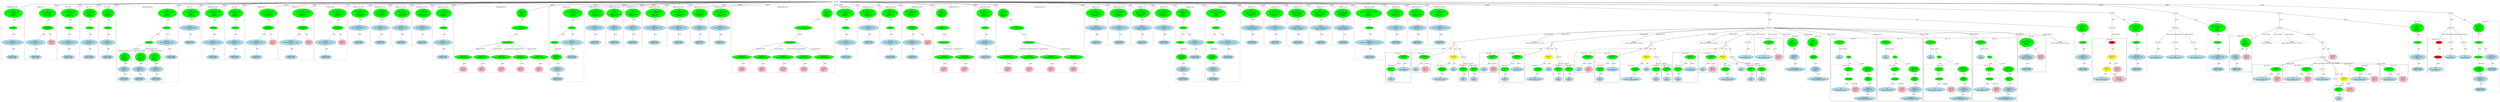 strict graph "" {
	graph [bb="0,0,27149,1312.9"];
	node [label="\N"];
	subgraph cluster205 {
		graph [bb="5388,543.21,5636,1235.9",
			label="liftlibcontrol.h:62:6",
			lheight=0.21,
			lp="5512,1224.4",
			lwidth=1.49,
			style=dashed
		];
		208	[fillcolor=lightblue,
			height=0.74639,
			label="IdentifierType
names: ['void']",
			pos="5512,578.08",
			style="filled,dashed",
			width=1.9053];
		207	[fillcolor=lightblue,
			height=1.041,
			label="TypeDecl
declname: lift_check_level
quals: []",
			pos="5512,767.46",
			style="filled,dashed",
			width=3.2213];
		207 -- 208	[label=type,
			lp="5524,683.27",
			pos="5512,729.88 5512,693.14 5512,637.44 5512,605.01"];
		206	[fillcolor=green,
			height=0.5,
			label=FuncDecl,
			pos="5518,956.84",
			style="filled,dashed",
			width=1.2457];
		206 -- 207	[label=type,
			lp="5528,872.65",
			pos="5517.4,938.54 5516.5,908.37 5514.5,845.5 5513.2,805.23"];
		205	[fillcolor=green,
			height=1.6303,
			label="Decl
name: lift_check_level
quals: []
storage: []
funcspec: []",
			pos="5520,1146.2",
			style="filled,dashed",
			width=2.7695];
		205 -- 206	[label=type,
			lp="5532,1062",
			pos="5519.4,1087.5 5519,1048.8 5518.5,1000.4 5518.2,975.09"];
	}
	subgraph cluster414 {
		graph [bb="24800,249.09,25124,478.39",
			label="lift.c:118:5",
			lheight=0.21,
			lp="24962,466.89",
			lwidth=0.85
		];
		415	[fillcolor=lightblue,
			height=0.74639,
			label="ID
name: lift_simio_adc3",
			pos="24907,294.56",
			style=filled,
			width=2.7499];
		414	[fillcolor=green,
			height=0.74639,
			label="Assignment
op: =",
			pos="25058,420.52",
			style=filled,
			width=1.6106];
		414 -- 415	[label=lvalue,
			lp="25009,357.54",
			pos="25030,396.78 25004,375.12 24964,342.58 24937,320.28"];
		416	[fillcolor=pink,
			height=1.041,
			label="Constant
type: int
value: 0",
			pos="25070,294.56",
			style=filled,
			width=1.2767];
		414 -- 416	[label=rvalue,
			lp="25082,357.54",
			pos="25061,393.53 25062,375.78 25065,352.01 25066,332.33"];
	}
	subgraph cluster353 {
		graph [bb="18921,259.69,19031,478.39",
			label="lift.c:78:50",
			lheight=0.21,
			lp="18976,466.89",
			lwidth=0.85
		];
		354	[fillcolor=lightblue,
			height=0.74639,
			label="ID
name: i",
			pos="18976,294.56",
			style=filled,
			width=1.1392];
		353	[fillcolor=green,
			height=0.74639,
			label="UnaryOp
op: ++",
			pos="18976,420.52",
			style=filled,
			width=1.316];
		353 -- 354	[label=expr,
			lp="18988,357.54",
			pos="18976,393.53 18976,372.38 18976,342.66 18976,321.51"];
	}
	subgraph cluster2 {
		graph [bb="6728,543.21,7071,1235.9",
			label="liftlibio.h:5:12",
			lheight=0.21,
			lp="6899.5,1224.4",
			lwidth=1.10,
			style=dashed
		];
		5	[fillcolor=lightblue,
			height=0.74639,
			label="IdentifierType
names: ['int']",
			pos="6843,578.08",
			style="filled,dashed",
			width=1.8463];
		4	[fillcolor=lightblue,
			height=1.041,
			label="TypeDecl
declname: lift_ctrl_io_in
quals: []",
			pos="6843,767.46",
			style="filled,dashed",
			width=2.9856];
		4 -- 5	[label=type,
			lp="6855,683.27",
			pos="6843,729.88 6843,693.14 6843,637.44 6843,605.01"];
		3	[fillcolor=green,
			height=0.74639,
			label="ArrayDecl
dim_quals: []",
			pos="6972,956.84",
			style="filled,dashed",
			width=1.7678];
		3 -- 4	[label=type,
			lp="6932,872.65",
			pos="6954.9,930.95 6932.5,898.4 6893,841.15 6867.5,804.02"];
		6	[fillcolor=pink,
			height=1.041,
			label="Constant
type: int
value: 10",
			pos="7016,767.46",
			style="filled,dashed",
			width=1.316];
		3 -- 6	[label=dim,
			lp="7004,872.65",
			pos="6978.1,929.78 6985.8,897.2 6998.9,841.25 7007.5,804.56"];
		2	[fillcolor=green,
			height=1.6303,
			label="Decl
name: lift_ctrl_io_in
quals: []
storage: ['extern']
funcspec: []",
			pos="6972,1146.2",
			style="filled,dashed",
			width=2.5338];
		2 -- 3	[label=type,
			lp="6984,1062",
			pos="6972,1087.5 6972,1052.8 6972,1010.5 6972,983.84"];
	}
	subgraph cluster405 {
		graph [bb="25525,249.09,25827,478.39",
			label="lift.c:115:5",
			lheight=0.21,
			lp="25676,466.89",
			lwidth=0.85
		];
		406	[fillcolor=lightblue,
			height=0.74639,
			label="ID
name: lift_simio_in",
			pos="25621,294.56",
			style=filled,
			width=2.4552];
		405	[fillcolor=green,
			height=0.74639,
			label="Assignment
op: =",
			pos="25621,420.52",
			style=filled,
			width=1.6106];
		405 -- 406	[label=lvalue,
			lp="25638,357.54",
			pos="25621,393.53 25621,372.38 25621,342.66 25621,321.51"];
		407	[fillcolor=pink,
			height=1.041,
			label="Constant
type: int
value: 0",
			pos="25773,294.56",
			style=filled,
			width=1.2767];
		405 -- 407	[label=rvalue,
			lp="25724,357.54",
			pos="25649,396.78 25675,375.53 25714,343.84 25741,321.59"];
	}
	subgraph cluster397 {
		graph [bb="24220,385.65,24460,857.15",
			label="lift.c:111:7",
			lheight=0.21,
			lp="24340,845.65",
			lwidth=0.85
		];
		399	[fillcolor=lightblue,
			height=0.74639,
			label="IdentifierType
names: ['int']",
			pos="24294,420.52",
			style="filled,dashed",
			width=1.8463];
		398	[fillcolor=lightblue,
			height=1.041,
			label="TypeDecl
declname: i
quals: []",
			pos="24285,578.08",
			style=filled,
			width=1.5713];
		398 -- 399	[label=type,
			lp="24303,493.89",
			pos="24287,540.6 24289,512.05 24291,473.02 24292,447.55"];
		397	[fillcolor=green,
			height=1.6303,
			label="Decl
name: i
quals: []
storage: []
funcspec: []",
			pos="24395,767.46",
			style=filled,
			width=1.591];
		397 -- 398	[label=type,
			lp="24362,683.27",
			pos="24366,716.73 24347,684.1 24322,642.26 24305,613.32"];
		400	[fillcolor=pink,
			height=1.041,
			label="Constant
type: int
value: 0",
			pos="24406,578.08",
			style=filled,
			width=1.2767];
		397 -- 400	[label=init,
			lp="24410,683.27",
			pos="24398,708.71 24400,678.38 24402,642.14 24404,615.69"];
	}
	subgraph cluster379 {
		graph [bb="23982,385.65,24212,1046.5",
			label="lift.c:96:6",
			lheight=0.21,
			lp="24097,1035",
			lwidth=0.75,
			style=dashed
		];
		382	[fillcolor=lightblue,
			height=0.74639,
			label="IdentifierType
names: ['void']",
			pos="24097,420.52",
			style="filled,dashed",
			width=1.9053];
		381	[fillcolor=lightblue,
			height=1.041,
			label="TypeDecl
declname: lift_controller
quals: []",
			pos="24097,578.08",
			style="filled,dashed",
			width=2.9856];
		381 -- 382	[label=type,
			lp="24109,493.89",
			pos="24097,540.21 24097,511.64 24097,472.77 24097,447.42"];
		380	[fillcolor=green,
			height=0.5,
			label=FuncDecl,
			pos="24087,767.46",
			style="filled,dashed",
			width=1.2457];
		380 -- 381	[label=type,
			lp="24104,683.27",
			pos="24088,749.16 24090,718.99 24093,656.12 24095,615.85"];
		379	[fillcolor=green,
			height=1.6303,
			label="Decl
name: lift_controller
quals: []
storage: []
funcspec: []",
			pos="24082,956.84",
			style="filled,dashed",
			width=2.5338];
		379 -- 380	[label=type,
			lp="24097,872.65",
			pos="24084,898.09 24085,859.38 24086,811.01 24087,785.71"];
	}
	subgraph cluster355 {
		graph [bb="19039,259.69,19149,478.39",
			label="lift.c:78:55",
			lheight=0.21,
			lp="19094,466.89",
			lwidth=0.85
		];
		356	[fillcolor=lightblue,
			height=0.74639,
			label="ID
name: p",
			pos="19094,294.56",
			style=filled,
			width=1.1982];
		355	[fillcolor=green,
			height=0.74639,
			label="UnaryOp
op: ++",
			pos="19094,420.52",
			style=filled,
			width=1.316];
		355 -- 356	[label=expr,
			lp="19106,357.54",
			pos="19094,393.53 19094,372.38 19094,342.66 19094,321.51"];
	}
	subgraph cluster209 {
		graph [bb="5644,543.21,5874,1235.9",
			label="lift.c:35:6",
			lheight=0.21,
			lp="5759,1224.4",
			lwidth=0.75,
			style=dashed
		];
		212	[fillcolor=lightblue,
			height=0.74639,
			label="IdentifierType
names: ['void']",
			pos="5759,578.08",
			style="filled,dashed",
			width=1.9053];
		211	[fillcolor=lightblue,
			height=1.041,
			label="TypeDecl
declname: lift_controller
quals: []",
			pos="5759,767.46",
			style="filled,dashed",
			width=2.9856];
		211 -- 212	[label=type,
			lp="5771,683.27",
			pos="5759,729.88 5759,693.14 5759,637.44 5759,605.01"];
		210	[fillcolor=green,
			height=0.5,
			label=FuncDecl,
			pos="5765,956.84",
			style="filled,dashed",
			width=1.2457];
		210 -- 211	[label=type,
			lp="5775,872.65",
			pos="5764.4,938.54 5763.5,908.37 5761.5,845.5 5760.2,805.23"];
		209	[fillcolor=green,
			height=1.6303,
			label="Decl
name: lift_controller
quals: []
storage: []
funcspec: []",
			pos="5774,1146.2",
			style="filled,dashed",
			width=2.5338];
		209 -- 210	[label=type,
			lp="5783,1062",
			pos="5771.2,1087.5 5769.4,1048.8 5767,1000.4 5765.8,975.09"];
	}
	subgraph cluster357 {
		graph [bb="18116,251.69,18391,635.95",
			label="lift.c:79:6",
			lheight=0.21,
			lp="18254,624.45",
			lwidth=0.75
		];
		subgraph cluster358 {
			graph [bb="18124,259.69,18234,478.39",
				label="lift.c:79:6",
				lheight=0.21,
				lp="18179,466.89",
				lwidth=0.75,
				style=dashed
			];
			359	[fillcolor=lightblue,
				height=0.74639,
				label="ID
name: p",
				pos="18179,294.56",
				style=filled,
				width=1.1982];
			358	[fillcolor=green,
				height=0.74639,
				label="UnaryOp
op: *",
				pos="18179,420.52",
				style=filled,
				width=1.316];
			358 -- 359	[label=expr,
				lp="18192,357.54",
				pos="18179,393.53 18179,372.38 18179,342.66 18179,321.51"];
		}
		357	[fillcolor=green,
			height=0.74639,
			label="Assignment
op: ^=",
			pos="18314,578.08",
			style=filled,
			width=1.6106];
		357 -- 358	[label=lvalue,
			lp="18264,493.89",
			pos="18293,552.77 18267,523.29 18224,473.94 18199,444.89"];
		360	[fillcolor=lightblue,
			height=0.74639,
			label="ID
name: bitmask",
			pos="18314,420.52",
			style=filled,
			width=1.9249];
		357 -- 360	[label=rvalue,
			lp="18331,493.89",
			pos="18314,551.04 18314,522.32 18314,476.39 18314,447.64"];
	}
	subgraph cluster361 {
		graph [bb="20717,532.6,21029,825.33",
			label="lift.c:81:3",
			lheight=0.21,
			lp="20873,813.83",
			lwidth=0.75
		];
		362	[fillcolor=lightblue,
			height=0.74639,
			label="ID
name: lift_checksum",
			pos="20818,578.08",
			style=filled,
			width=2.5731];
		361	[fillcolor=green,
			height=0.74639,
			label="Assignment
op: =",
			pos="20818,767.46",
			style=filled,
			width=1.6106];
		361 -- 362	[label=lvalue,
			lp="20835,683.27",
			pos="20818,740.4 20818,704.7 20818,640.95 20818,605.21"];
		363	[fillcolor=pink,
			height=1.041,
			label="Constant
type: int
value: 0",
			pos="20975,578.08",
			style=filled,
			width=1.2767];
		361 -- 363	[label=rvalue,
			lp="20930,683.27",
			pos="20845,743.35 20867,724.32 20897,695.97 20920,667.77 20934,650.7 20947,629.95 20957,612.82"];
	}
	subgraph cluster217 {
		graph [bb="6072,543.21,6268,1235.9",
			label="lift.c:37:6",
			lheight=0.21,
			lp="6170,1224.4",
			lwidth=0.75,
			style=dashed
		];
		220	[fillcolor=lightblue,
			height=0.74639,
			label="IdentifierType
names: ['void']",
			pos="6170,578.08",
			style="filled,dashed",
			width=1.9053];
		219	[fillcolor=lightblue,
			height=1.041,
			label="TypeDecl
declname: lift_main
quals: []",
			pos="6170,767.46",
			style="filled,dashed",
			width=2.4945];
		219 -- 220	[label=type,
			lp="6182,683.27",
			pos="6170,729.88 6170,693.14 6170,637.44 6170,605.01"];
		218	[fillcolor=green,
			height=0.5,
			label=FuncDecl,
			pos="6176,956.84",
			style="filled,dashed",
			width=1.2457];
		218 -- 219	[label=type,
			lp="6186,872.65",
			pos="6175.4,938.54 6174.5,908.37 6172.5,845.5 6171.2,805.23"];
		217	[fillcolor=green,
			height=1.6303,
			label="Decl
name: lift_main
quals: []
storage: []
funcspec: []",
			pos="6178,1146.2",
			style="filled,dashed",
			width=2.0428];
		217 -- 218	[label=type,
			lp="6190,1062",
			pos="6177.4,1087.5 6177,1048.8 6176.5,1000.4 6176.2,975.09"];
	}
	subgraph cluster266 {
		graph [bb="15766,259.69,15876,478.39",
			label="lift.c:63:49",
			lheight=0.21,
			lp="15821,466.89",
			lwidth=0.85
		];
		267	[fillcolor=lightblue,
			height=0.74639,
			label="ID
name: i",
			pos="15821,294.56",
			style=filled,
			width=1.1392];
		266	[fillcolor=green,
			height=0.74639,
			label="UnaryOp
op: ++",
			pos="15821,420.52",
			style=filled,
			width=1.316];
		266 -- 267	[label=expr,
			lp="15834,357.54",
			pos="15821,393.53 15821,372.38 15821,342.66 15821,321.51"];
	}
	subgraph cluster213 {
		graph [bb="5882,543.21,6064,1235.9",
			label="lift.c:36:6",
			lheight=0.21,
			lp="5973,1224.4",
			lwidth=0.75,
			style=dashed
		];
		216	[fillcolor=lightblue,
			height=0.74639,
			label="IdentifierType
names: ['void']",
			pos="5973,578.08",
			style="filled,dashed",
			width=1.9053];
		215	[fillcolor=lightblue,
			height=1.041,
			label="TypeDecl
declname: lift_init
quals: []",
			pos="5973,767.46",
			style="filled,dashed",
			width=2.2981];
		215 -- 216	[label=type,
			lp="5985,683.27",
			pos="5973,729.88 5973,693.14 5973,637.44 5973,605.01"];
		214	[fillcolor=green,
			height=0.5,
			label=FuncDecl,
			pos="5979,956.84",
			style="filled,dashed",
			width=1.2457];
		214 -- 215	[label=type,
			lp="5989,872.65",
			pos="5978.4,938.54 5977.5,908.37 5975.5,845.5 5974.2,805.23"];
		213	[fillcolor=green,
			height=1.6303,
			label="Decl
name: lift_init
quals: []
storage: []
funcspec: []",
			pos="5981,1146.2",
			style="filled,dashed",
			width=1.866];
		213 -- 214	[label=type,
			lp="5993,1062",
			pos="5980.4,1087.5 5980,1048.8 5979.5,1000.4 5979.2,975.09"];
	}
	subgraph cluster263 {
		graph [bb="15468,259.69,15666,478.39",
			label="lift.c:63:20",
			lheight=0.21,
			lp="15567,466.89",
			lwidth=0.85,
			style=dashed
		];
		264	[fillcolor=lightblue,
			height=0.74639,
			label="ID
name: lift_ctrl_io_in",
			pos="15567,294.56",
			style="filled,dashed",
			width=2.5338];
		263	[fillcolor=green,
			height=0.74639,
			label="UnaryOp
op: sizeof",
			pos="15596,420.52",
			style="filled,dashed",
			width=1.3749];
		263 -- 264	[label=expr,
			lp="15596,357.54",
			pos="15590,393.83 15585,372.7 15578,342.88 15573,321.64"];
	}
	subgraph cluster187 {
		graph [bb="4470,251.69,5128,1235.9",
			label="liftlibcontrol.h:60:6",
			lheight=0.21,
			lp="4799,1224.4",
			lwidth=1.49,
			style=dashed
		];
		subgraph cluster190 {
			graph [bb="4478,259.69,4626,667.77",
				label="liftlibcontrol.h:60:27",
				lheight=0.21,
				lp="4552,656.27",
				lwidth=1.58,
				style=dashed
			];
			192	[fillcolor=lightblue,
				height=0.74639,
				label="IdentifierType
names: ['int']",
				pos="4552,294.56",
				style="filled,dashed",
				width=1.8463];
			191	[fillcolor=lightblue,
				height=1.041,
				label="TypeDecl
declname: val
quals: []",
				pos="4552,420.52",
				style="filled,dashed",
				width=1.8267];
			191 -- 192	[label=type,
				lp="4564,357.54",
				pos="4552,383 4552,363.29 4552,339.42 4552,321.6"];
			190	[fillcolor=green,
				height=1.6303,
				label="Decl
name: val
quals: []
storage: []
funcspec: []",
				pos="4558,578.08",
				style="filled,dashed",
				width=1.591];
			190 -- 191	[label=type,
				lp="4567,493.89",
				pos="4555.8,519.15 4555,498.77 4554.1,476.43 4553.4,458.27"];
		}
		subgraph cluster196 {
			graph [bb="4814,259.69,4974,667.77",
				label="liftlibcontrol.h:60:47",
				lheight=0.21,
				lp="4894,656.27",
				lwidth=1.58,
				style=dashed
			];
			198	[fillcolor=lightblue,
				height=0.74639,
				label="IdentifierType
names: ['int']",
				pos="4894,294.56",
				style="filled,dashed",
				width=1.8463];
			197	[fillcolor=lightblue,
				height=1.041,
				label="TypeDecl
declname: reset
quals: []",
				pos="4894,420.52",
				style="filled,dashed",
				width=2.0035];
			197 -- 198	[label=type,
				lp="4906,357.54",
				pos="4894,383 4894,363.29 4894,339.42 4894,321.6"];
			196	[fillcolor=green,
				height=1.6303,
				label="Decl
name: reset
quals: []
storage: []
funcspec: []",
				pos="4886,578.08",
				style="filled,dashed",
				width=1.591];
			196 -- 197	[label=type,
				lp="4903,493.89",
				pos="4889,519.15 4890,498.77 4891.2,476.43 4892.1,458.27"];
		}
		subgraph cluster193 {
			graph [bb="4634,259.69,4806,667.77",
				label="liftlibcontrol.h:60:36",
				lheight=0.21,
				lp="4720,656.27",
				lwidth=1.58,
				style=dashed
			];
			195	[fillcolor=lightblue,
				height=0.74639,
				label="IdentifierType
names: ['int']",
				pos="4720,294.56",
				style="filled,dashed",
				width=1.8463];
			194	[fillcolor=lightblue,
				height=1.041,
				label="TypeDecl
declname: motor
quals: []",
				pos="4720,420.52",
				style="filled,dashed",
				width=2.1606];
			194 -- 195	[label=type,
				lp="4732,357.54",
				pos="4720,383 4720,363.29 4720,339.42 4720,321.6"];
			193	[fillcolor=green,
				height=1.6303,
				label="Decl
name: motor
quals: []
storage: []
funcspec: []",
				pos="4732,578.08",
				style="filled,dashed",
				width=1.7088];
			193 -- 194	[label=type,
				lp="4738,493.89",
				pos="4727.5,519.15 4726,498.77 4724.2,476.43 4722.8,458.27"];
		}
		189	[fillcolor=green,
			height=0.5,
			label=ParamList,
			pos="4787,767.46",
			style="filled,dashed",
			width=1.3179];
		189 -- 190	[label="params[0]",
			lp="4686,683.27",
			pos="4759.3,752.66 4726.4,735.49 4670.8,703.96 4630,667.77 4616.2,655.53 4602.9,640.49 4591.6,626.28"];
		189 -- 193	[label="params[1]",
			lp="4793,683.27",
			pos="4782,749.5 4774.5,723.82 4759.8,673.93 4748.3,634.73"];
		189 -- 196	[label="params[2]",
			lp="4862,683.27",
			pos="4796,749.5 4810,722.83 4837.9,670.04 4859,630.24"];
		188	[fillcolor=green,
			height=0.5,
			label=FuncDecl,
			pos="5005,956.84",
			style="filled,dashed",
			width=1.2457];
		188 -- 189	[label=args,
			lp="4919.5,872.65",
			pos="4984.8,940.61 4959.9,921.65 4916.5,887.97 4881,857.15 4852.9,832.75 4821.7,802.7 4803.3,784.59"];
		199	[fillcolor=lightblue,
			height=1.041,
			label="TypeDecl
declname: lift_do_impulse
quals: []",
			pos="5005,767.46",
			style="filled,dashed",
			width=3.2016];
		188 -- 199	[label=type,
			lp="5017,872.65",
			pos="5005,938.54 5005,908.37 5005,845.5 5005,805.23"];
		200	[fillcolor=lightblue,
			height=0.74639,
			label="IdentifierType
names: ['void']",
			pos="5051,578.08",
			style="filled,dashed",
			width=1.9053];
		199 -- 200	[label=type,
			lp="5039,683.27",
			pos="5014,729.88 5023,693.14 5036.7,637.44 5044.6,605.01"];
		187	[fillcolor=green,
			height=1.6303,
			label="Decl
name: lift_do_impulse
quals: []
storage: []
funcspec: []",
			pos="5013,1146.2",
			style="filled,dashed",
			width=2.7499];
		187 -- 188	[label=type,
			lp="5022,1062",
			pos="5010.5,1087.5 5008.9,1048.8 5006.8,1000.4 5005.7,975.09"];
	}
	subgraph cluster421 {
		graph [bb="25349,8,25459,216.09",
			label="lift.c:121:10",
			lheight=0.21,
			lp="25404,204.59",
			lwidth=0.93
		];
		422	[fillcolor=lightblue,
			height=0.74639,
			label="ID
name: i",
			pos="25404,42.87",
			style=filled,
			width=1.1392];
		421	[fillcolor=green,
			height=0.74639,
			label="UnaryOp
op: p++",
			pos="25404,158.22",
			style=filled,
			width=1.316];
		421 -- 422	[label=expr,
			lp="25416,95.24",
			pos="25404,131.21 25404,112.78 25404,88.157 25404,69.753"];
	}
	subgraph cluster234 {
		graph [bb="20483,385.65,20709,857.15",
			label="lift.c:54:16",
			lheight=0.21,
			lp="20596,845.65",
			lwidth=0.85,
			style=dashed
		];
		236	[fillcolor=lightblue,
			height=0.74639,
			label="IdentifierType
names: ['unsigned', 'int']",
			pos="20596,420.52",
			style="filled,dashed",
			width=2.907];
		235	[fillcolor=lightblue,
			height=1.041,
			label="TypeDecl
declname: i
quals: []",
			pos="20587,578.08",
			style="filled,dashed",
			width=1.5713];
		235 -- 236	[label=type,
			lp="20605,493.89",
			pos="20589,540.6 20591,512.05 20593,473.02 20594,447.55"];
		234	[fillcolor=green,
			height=1.6303,
			label="Decl
name: i
quals: []
storage: []
funcspec: []",
			pos="20572,767.46",
			style="filled,dashed",
			width=1.591];
		234 -- 235	[label=type,
			lp="20592,683.27",
			pos="20577,708.71 20579,678.38 20582,642.14 20584,615.69"];
	}
	subgraph cluster411 {
		graph [bb="24468,249.09,24792,478.39",
			label="lift.c:117:5",
			lheight=0.21,
			lp="24630,466.89",
			lwidth=0.85
		];
		412	[fillcolor=lightblue,
			height=0.74639,
			label="ID
name: lift_simio_adc2",
			pos="24575,294.56",
			style=filled,
			width=2.7499];
		411	[fillcolor=green,
			height=0.74639,
			label="Assignment
op: =",
			pos="24726,420.52",
			style=filled,
			width=1.6106];
		411 -- 412	[label=lvalue,
			lp="24677,357.54",
			pos="24698,396.78 24672,375.12 24632,342.58 24605,320.28"];
		413	[fillcolor=pink,
			height=1.041,
			label="Constant
type: int
value: 0",
			pos="24738,294.56",
			style=filled,
			width=1.2767];
		411 -- 413	[label=rvalue,
			lp="24750,357.54",
			pos="24729,393.53 24730,375.78 24733,352.01 24734,332.33"];
	}
	subgraph cluster229 {
		graph [bb="22575,385.65,22757,1046.5",
			label="lift.c:52:6",
			lheight=0.21,
			lp="22666,1035",
			lwidth=0.75,
			style=dashed
		];
		232	[fillcolor=lightblue,
			height=0.74639,
			label="IdentifierType
names: ['void']",
			pos="22666,420.52",
			style="filled,dashed",
			width=1.9053];
		231	[fillcolor=lightblue,
			height=1.041,
			label="TypeDecl
declname: lift_init
quals: []",
			pos="22666,578.08",
			style="filled,dashed",
			width=2.2981];
		231 -- 232	[label=type,
			lp="22678,493.89",
			pos="22666,540.21 22666,511.64 22666,472.77 22666,447.42"];
		230	[fillcolor=green,
			height=0.5,
			label=FuncDecl,
			pos="22663,767.46",
			style="filled,dashed",
			width=1.2457];
		230 -- 231	[label=type,
			lp="22677,683.27",
			pos="22663,749.16 22664,718.99 22665,656.12 22665,615.85"];
		229	[fillcolor=green,
			height=1.6303,
			label="Decl
name: lift_init
quals: []
storage: []
funcspec: []",
			pos="22658,956.84",
			style="filled,dashed",
			width=1.866];
		229 -- 230	[label=type,
			lp="22673,872.65",
			pos="22660,898.09 22661,859.38 22662,811.01 22663,785.71"];
	}
	subgraph cluster408 {
		graph [bb="25835,249.09,26159,478.39",
			label="lift.c:116:5",
			lheight=0.21,
			lp="25997,466.89",
			lwidth=0.85
		];
		409	[fillcolor=lightblue,
			height=0.74639,
			label="ID
name: lift_simio_adc1",
			pos="25942,294.56",
			style=filled,
			width=2.7499];
		408	[fillcolor=green,
			height=0.74639,
			label="Assignment
op: =",
			pos="25942,420.52",
			style=filled,
			width=1.6106];
		408 -- 409	[label=lvalue,
			lp="25959,357.54",
			pos="25942,393.53 25942,372.38 25942,342.66 25942,321.51"];
		410	[fillcolor=pink,
			height=1.041,
			label="Constant
type: int
value: 0",
			pos="26105,294.56",
			style=filled,
			width=1.2767];
		408 -- 410	[label=rvalue,
			lp="26051,357.54",
			pos="25972,397.07 26000,375.58 26042,343.21 26072,320.83"];
	}
	subgraph cluster225 {
		graph [bb="6486,732.59,6720,1235.9",
			label="lift.c:45:5",
			lheight=0.21,
			lp="6603,1224.4",
			lwidth=0.75,
			style=dashed
		];
		227	[fillcolor=lightblue,
			height=0.74639,
			label="IdentifierType
names: ['int']",
			pos="6603,767.46",
			style="filled,dashed",
			width=1.8463];
		226	[fillcolor=lightblue,
			height=1.041,
			label="TypeDecl
declname: lift_checksum
quals: []",
			pos="6603,956.84",
			style="filled,dashed",
			width=3.0248];
		226 -- 227	[label=type,
			lp="6615,872.65",
			pos="6603,919.26 6603,882.52 6603,826.82 6603,794.39"];
		225	[fillcolor=green,
			height=1.6303,
			label="Decl
name: lift_checksum
quals: []
storage: []
funcspec: []",
			pos="6615,1146.2",
			style="filled,dashed",
			width=2.5731];
		225 -- 226	[label=type,
			lp="6623,1062",
			pos="6611.3,1087.5 6609.4,1057.1 6607,1020.9 6605.3,994.45"];
	}
	subgraph cluster201 {
		graph [bb="5136,543.21,5380,1235.9",
			label="liftlibcontrol.h:61:6",
			lheight=0.21,
			lp="5258,1224.4",
			lwidth=1.49,
			style=dashed
		];
		204	[fillcolor=lightblue,
			height=0.74639,
			label="IdentifierType
names: ['void']",
			pos="5258,578.08",
			style="filled,dashed",
			width=1.9053];
		203	[fillcolor=lightblue,
			height=1.041,
			label="TypeDecl
declname: lift_check_cmd
quals: []",
			pos="5258,767.46",
			style="filled,dashed",
			width=3.1623];
		203 -- 204	[label=type,
			lp="5270,683.27",
			pos="5258,729.88 5258,693.14 5258,637.44 5258,605.01"];
		202	[fillcolor=green,
			height=0.5,
			label=FuncDecl,
			pos="5264,956.84",
			style="filled,dashed",
			width=1.2457];
		202 -- 203	[label=type,
			lp="5274,872.65",
			pos="5263.4,938.54 5262.5,908.37 5260.5,845.5 5259.2,805.23"];
		201	[fillcolor=green,
			height=1.6303,
			label="Decl
name: lift_check_cmd
quals: []
storage: []
funcspec: []",
			pos="5266,1146.2",
			style="filled,dashed",
			width=2.7302];
		201 -- 202	[label=type,
			lp="5278,1062",
			pos="5265.4,1087.5 5265,1048.8 5264.5,1000.4 5264.2,975.09"];
	}
	subgraph cluster221 {
		graph [bb="6276,543.21,6478,1235.9",
			label="lift.c:38:5",
			lheight=0.21,
			lp="6377,1224.4",
			lwidth=0.75,
			style=dashed
		];
		224	[fillcolor=lightblue,
			height=0.74639,
			label="IdentifierType
names: ['int']",
			pos="6377,578.08",
			style="filled,dashed",
			width=1.8463];
		223	[fillcolor=lightblue,
			height=1.041,
			label="TypeDecl
declname: lift_return
quals: []",
			pos="6377,767.46",
			style="filled,dashed",
			width=2.5731];
		223 -- 224	[label=type,
			lp="6389,683.27",
			pos="6377,729.88 6377,693.14 6377,637.44 6377,605.01"];
		222	[fillcolor=green,
			height=0.5,
			label=FuncDecl,
			pos="6382,956.84",
			style="filled,dashed",
			width=1.2457];
		222 -- 223	[label=type,
			lp="6392,872.65",
			pos="6381.5,938.54 6380.7,908.37 6379.1,845.5 6378,805.23"];
		221	[fillcolor=green,
			height=1.6303,
			label="Decl
name: lift_return
quals: []
storage: []
funcspec: []",
			pos="6391,1146.2",
			style="filled,dashed",
			width=2.141];
		221 -- 222	[label=type,
			lp="6400,1062",
			pos="6388.2,1087.5 6386.4,1048.8 6384,1000.4 6382.8,975.09"];
	}
	subgraph cluster7 {
		graph [bb="7079,543.21,7429,1235.9",
			label="liftlibio.h:6:12",
			lheight=0.21,
			lp="7254,1224.4",
			lwidth=1.10,
			style=dashed
		];
		10	[fillcolor=lightblue,
			height=0.74639,
			label="IdentifierType
names: ['int']",
			pos="7199,578.08",
			style="filled,dashed",
			width=1.8463];
		9	[fillcolor=lightblue,
			height=1.041,
			label="TypeDecl
declname: lift_ctrl_io_out
quals: []",
			pos="7199,767.46",
			style="filled,dashed",
			width=3.1034];
		9 -- 10	[label=type,
			lp="7211,683.27",
			pos="7199,729.88 7199,693.14 7199,637.44 7199,605.01"];
		8	[fillcolor=green,
			height=0.74639,
			label="ArrayDecl
dim_quals: []",
			pos="7325,956.84",
			style="filled,dashed",
			width=1.7678];
		8 -- 9	[label=type,
			lp="7286,872.65",
			pos="7308,930.57 7286.1,898 7247.9,841.18 7223,804.2"];
		11	[fillcolor=pink,
			height=1.041,
			label="Constant
type: int
value: 4",
			pos="7375,767.46",
			style="filled,dashed",
			width=1.2767];
		8 -- 11	[label=dim,
			lp="7360,872.65",
			pos="7332,929.78 7340.7,897.1 7355.7,840.91 7365.5,804.22"];
		7	[fillcolor=green,
			height=1.6303,
			label="Decl
name: lift_ctrl_io_out
quals: []
storage: ['extern']
funcspec: []",
			pos="7325,1146.2",
			style="filled,dashed",
			width=2.6713];
		7 -- 8	[label=type,
			lp="7337,1062",
			pos="7325,1087.5 7325,1052.8 7325,1010.5 7325,983.84"];
	}
	subgraph cluster12 {
		graph [bb="7437,543.21,7813,1235.9",
			label="liftlibio.h:7:12",
			lheight=0.21,
			lp="7625,1224.4",
			lwidth=1.10,
			style=dashed
		];
		15	[fillcolor=lightblue,
			height=0.74639,
			label="IdentifierType
names: ['int']",
			pos="7570,578.08",
			style="filled,dashed",
			width=1.8463];
		14	[fillcolor=lightblue,
			height=1.041,
			label="TypeDecl
declname: lift_ctrl_io_analog
quals: []",
			pos="7570,767.46",
			style="filled,dashed",
			width=3.4766];
		14 -- 15	[label=type,
			lp="7582,683.27",
			pos="7570,729.88 7570,693.14 7570,637.44 7570,605.01"];
		13	[fillcolor=green,
			height=0.74639,
			label="ArrayDecl
dim_quals: []",
			pos="7695,956.84",
			style="filled,dashed",
			width=1.7678];
		13 -- 14	[label=type,
			lp="7656,872.65",
			pos="7678.1,930.57 7656.5,898.1 7618.7,841.53 7594.1,804.54"];
		16	[fillcolor=pink,
			height=1.041,
			label="Constant
type: int
value: 4",
			pos="7759,767.46",
			style="filled,dashed",
			width=1.2767];
		13 -- 16	[label=dim,
			lp="7737,872.65",
			pos="7703.8,930.17 7715,897.4 7734.4,840.52 7747,803.7"];
		12	[fillcolor=green,
			height=1.6303,
			label="Decl
name: lift_ctrl_io_analog
quals: []
storage: ['extern']
funcspec: []",
			pos="7695,1146.2",
			style="filled,dashed",
			width=3.0445];
		12 -- 13	[label=type,
			lp="7707,1062",
			pos="7695,1087.5 7695,1052.8 7695,1010.5 7695,983.84"];
	}
	subgraph cluster17 {
		graph [bb="7821,543.21,8173,1235.9",
			label="liftlibio.h:8:12",
			lheight=0.21,
			lp="7997,1224.4",
			lwidth=1.10,
			style=dashed
		];
		20	[fillcolor=lightblue,
			height=0.74639,
			label="IdentifierType
names: ['int']",
			pos="7941,578.08",
			style="filled,dashed",
			width=1.8463];
		19	[fillcolor=lightblue,
			height=1.041,
			label="TypeDecl
declname: lift_ctrl_io_led
quals: []",
			pos="7941,767.46",
			style="filled,dashed",
			width=3.1034];
		19 -- 20	[label=type,
			lp="7953,683.27",
			pos="7941,729.88 7941,693.14 7941,637.44 7941,605.01"];
		18	[fillcolor=green,
			height=0.74639,
			label="ArrayDecl
dim_quals: []",
			pos="8070,956.84",
			style="filled,dashed",
			width=1.7678];
		18 -- 19	[label=type,
			lp="8030,872.65",
			pos="8052.9,930.95 8030.5,898.5 7991.3,841.5 7965.7,804.36"];
		21	[fillcolor=pink,
			height=1.041,
			label="Constant
type: int
value: 16",
			pos="8118,767.46",
			style="filled,dashed",
			width=1.316];
		18 -- 21	[label=dim,
			lp="8104,872.65",
			pos="8076.7,929.78 8085,897.2 8099.4,841.25 8108.8,804.56"];
		17	[fillcolor=green,
			height=1.6303,
			label="Decl
name: lift_ctrl_io_led
quals: []
storage: ['extern']
funcspec: []",
			pos="8070,1146.2",
			style="filled,dashed",
			width=2.6517];
		17 -- 18	[label=type,
			lp="8082,1062",
			pos="8070,1087.5 8070,1052.8 8070,1010.5 8070,983.84"];
	}
	subgraph cluster134 {
		graph [bb="10451,732.59,10683,1235.9",
			label="liftlibcontrol.h:38:12",
			lheight=0.21,
			lp="10567,1224.4",
			lwidth=1.58,
			style=dashed
		];
		136	[fillcolor=lightblue,
			height=0.74639,
			label="IdentifierType
names: ['int']",
			pos="10567,767.46",
			style="filled,dashed",
			width=1.8463];
		135	[fillcolor=lightblue,
			height=1.041,
			label="TypeDecl
declname: lift_loadLevel
quals: []",
			pos="10567,956.84",
			style="filled,dashed",
			width=3.0052];
		135 -- 136	[label=type,
			lp="10579,872.65",
			pos="10567,919.26 10567,882.52 10567,826.82 10567,794.39"];
		134	[fillcolor=green,
			height=1.6303,
			label="Decl
name: lift_loadLevel
quals: []
storage: ['extern']
funcspec: []",
			pos="10559,1146.2",
			style="filled,dashed",
			width=2.5731];
		134 -- 135	[label=type,
			lp="10575,1062",
			pos="10561,1087.5 10563,1057.1 10564,1020.9 10565,994.45"];
	}
	subgraph cluster149 {
		graph [bb="10691,732.59,10905,1235.9",
			label="liftlibcontrol.h:43:12",
			lheight=0.21,
			lp="10798,1224.4",
			lwidth=1.58,
			style=dashed
		];
		151	[fillcolor=lightblue,
			height=0.74639,
			label="IdentifierType
names: ['int']",
			pos="10798,767.46",
			style="filled,dashed",
			width=1.8463];
		150	[fillcolor=lightblue,
			height=1.041,
			label="TypeDecl
declname: lift_timImp
quals: []",
			pos="10798,956.84",
			style="filled,dashed",
			width=2.7499];
		150 -- 151	[label=type,
			lp="10810,872.65",
			pos="10798,919.26 10798,882.52 10798,826.82 10798,794.39"];
		149	[fillcolor=green,
			height=1.6303,
			label="Decl
name: lift_timImp
quals: []
storage: ['extern']
funcspec: []",
			pos="10790,1146.2",
			style="filled,dashed",
			width=2.3177];
		149 -- 150	[label=type,
			lp="10806,1062",
			pos="10792,1087.5 10794,1057.1 10795,1020.9 10796,994.45"];
	}
	subgraph cluster155 {
		graph [bb="10913,732.59,11127,1235.9",
			label="liftlibcontrol.h:45:12",
			lheight=0.21,
			lp="11020,1224.4",
			lwidth=1.58,
			style=dashed
		];
		157	[fillcolor=lightblue,
			height=0.74639,
			label="IdentifierType
names: ['int']",
			pos="11020,767.46",
			style="filled,dashed",
			width=1.8463];
		156	[fillcolor=lightblue,
			height=1.041,
			label="TypeDecl
declname: lift_lastImp
quals: []",
			pos="11020,956.84",
			style="filled,dashed",
			width=2.7499];
		156 -- 157	[label=type,
			lp="11032,872.65",
			pos="11020,919.26 11020,882.52 11020,826.82 11020,794.39"];
		155	[fillcolor=green,
			height=1.6303,
			label="Decl
name: lift_lastImp
quals: []
storage: ['extern']
funcspec: []",
			pos="11012,1146.2",
			style="filled,dashed",
			width=2.3177];
		155 -- 156	[label=type,
			lp="11028,1062",
			pos="11014,1087.5 11016,1057.1 11017,1020.9 11018,994.45"];
	}
	subgraph cluster158 {
		graph [bb="11135,732.59,11347,1235.9",
			label="liftlibcontrol.h:46:12",
			lheight=0.21,
			lp="11241,1224.4",
			lwidth=1.58,
			style=dashed
		];
		160	[fillcolor=lightblue,
			height=0.74639,
			label="IdentifierType
names: ['int']",
			pos="11241,767.46",
			style="filled,dashed",
			width=1.8463];
		159	[fillcolor=lightblue,
			height=1.041,
			label="TypeDecl
declname: lift_dbgCnt
quals: []",
			pos="11241,956.84",
			style="filled,dashed",
			width=2.7302];
		159 -- 160	[label=type,
			lp="11253,872.65",
			pos="11241,919.26 11241,882.52 11241,826.82 11241,794.39"];
		158	[fillcolor=green,
			height=1.6303,
			label="Decl
name: lift_dbgCnt
quals: []
storage: ['extern']
funcspec: []",
			pos="11233,1146.2",
			style="filled,dashed",
			width=2.2785];
		158 -- 159	[label=type,
			lp="11249,1062",
			pos="11235,1087.5 11237,1057.1 11238,1020.9 11239,994.45"];
	}
	subgraph cluster183 {
		graph [bb="11355,543.21,11573,1235.9",
			label="liftlibcontrol.h:59:6",
			lheight=0.21,
			lp="11464,1224.4",
			lwidth=1.49,
			style=dashed
		];
		186	[fillcolor=lightblue,
			height=0.74639,
			label="IdentifierType
names: ['void']",
			pos="11464,578.08",
			style="filled,dashed",
			width=1.9053];
		185	[fillcolor=lightblue,
			height=1.041,
			label="TypeDecl
declname: lift_do_cmd
quals: []",
			pos="11464,767.46",
			style="filled,dashed",
			width=2.8088];
		185 -- 186	[label=type,
			lp="11476,683.27",
			pos="11464,729.88 11464,693.14 11464,637.44 11464,605.01"];
		184	[fillcolor=green,
			height=0.5,
			label=FuncDecl,
			pos="11461,956.84",
			style="filled,dashed",
			width=1.2457];
		184 -- 185	[label=type,
			lp="11475,872.65",
			pos="11461,938.54 11462,908.37 11463,845.5 11463,805.23"];
		183	[fillcolor=green,
			height=1.6303,
			label="Decl
name: lift_do_cmd
quals: []
storage: []
funcspec: []",
			pos="11456,1146.2",
			style="filled,dashed",
			width=2.3767];
		183 -- 184	[label=type,
			lp="11471,1062",
			pos="11458,1087.5 11459,1048.8 11460,1000.4 11461,975.09"];
	}
	subgraph cluster391 {
		graph [bb="26167,385.65,26363,1046.5",
			label="lift.c:108:6",
			lheight=0.21,
			lp="26265,1035",
			lwidth=0.85,
			style=dashed
		];
		394	[fillcolor=lightblue,
			height=0.74639,
			label="IdentifierType
names: ['void']",
			pos="26265,420.52",
			style="filled,dashed",
			width=1.9053];
		393	[fillcolor=lightblue,
			height=1.041,
			label="TypeDecl
declname: lift_main
quals: []",
			pos="26265,578.08",
			style="filled,dashed",
			width=2.4945];
		393 -- 394	[label=type,
			lp="26277,493.89",
			pos="26265,540.21 26265,511.64 26265,472.77 26265,447.42"];
		392	[fillcolor=green,
			height=0.5,
			label=FuncDecl,
			pos="26262,767.46",
			style="filled,dashed",
			width=1.2457];
		392 -- 393	[label=type,
			lp="26276,683.27",
			pos="26262,749.16 26263,718.99 26264,656.12 26264,615.85"];
		391	[fillcolor=green,
			height=1.6303,
			label="Decl
name: lift_main
quals: []
storage: []
funcspec: []",
			pos="26257,956.84",
			style="filled,dashed",
			width=2.0428];
		391 -- 392	[label=type,
			lp="26272,872.65",
			pos="26259,898.09 26260,859.38 26261,811.01 26262,785.71"];
	}
	subgraph cluster73 {
		graph [bb="11581,375.04,12652,1235.9",
			label="liftlibcontrol.h:4:1",
			lheight=0.21,
			lp="12116,1224.4",
			lwidth=1.39,
			style=dashed
		];
		77	[fillcolor=pink,
			height=1.041,
			label="Constant
type: int
value: 8",
			pos="11688,420.52",
			style="filled,dashed",
			width=1.2767];
		76	[fillcolor=green,
			height=0.74639,
			label="Enumerator
name: lift_GO_LOAD",
			pos="11688,578.08",
			style="filled,dashed",
			width=2.7499];
		76 -- 77	[label=value,
			lp="11703,493.89",
			pos="11688,551.04 11688,525.61 11688,486.68 11688,458.13"];
		75	[fillcolor=green,
			height=0.5,
			label=EnumeratorList,
			pos="12007,767.46",
			style="filled,dashed",
			width=1.8415];
		75 -- 76	[label="enumerators[0]",
			lp="11877,683.27",
			pos="11970,752.49 11927,735.37 11854,704.11 11796,667.77 11766,649 11736,623.04 11715,604.06"];
		78	[fillcolor=green,
			height=0.74639,
			label="Enumerator
name: lift_GO_TOP",
			pos="11896,578.08",
			style="filled,dashed",
			width=2.5142];
		75 -- 78	[label="enumerators[1]",
			lp="12004,683.27",
			pos="11997,749.5 11977,716.52 11934,643.61 11911,604.7"];
		80	[fillcolor=green,
			height=0.74639,
			label="Enumerator
name: lift_GO_BOTTOM",
			pos="12118,578.08",
			style="filled,dashed",
			width=3.1623];
		75 -- 80	[label="enumerators[2]",
			lp="12102,683.27",
			pos="12017,749.5 12037,716.62 12080,644.01 12103,605.02"];
		82	[fillcolor=green,
			height=0.74639,
			label="Enumerator
name: lift_GO_UP",
			pos="12335,578.08",
			style="filled,dashed",
			width=2.357];
		75 -- 82	[label="enumerators[3]",
			lp="12266,683.27",
			pos="12050,753.55 12099,737.72 12179,707.98 12241,667.77 12268,649.88 12295,623.55 12313,604.22"];
		84	[fillcolor=green,
			height=0.74639,
			label="Enumerator
name: lift_GO_DOWN",
			pos="12541,578.08",
			style="filled,dashed",
			width=2.8677];
		75 -- 84	[label="enumerators[4]",
			lp="12450,683.27",
			pos="12068,760.6 12153,750.68 12309,725.66 12429,667.77 12462,651.7 12495,624.29 12516,604.19"];
		79	[fillcolor=pink,
			height=1.041,
			label="Constant
type: int
value: 6",
			pos="11896,420.52",
			style="filled,dashed",
			width=1.2767];
		78 -- 79	[label=value,
			lp="11911,493.89",
			pos="11896,551.04 11896,525.61 11896,486.68 11896,458.13"];
		81	[fillcolor=pink,
			height=1.041,
			label="Constant
type: int
value: 7",
			pos="12118,420.52",
			style="filled,dashed",
			width=1.2767];
		80 -- 81	[label=value,
			lp="12133,493.89",
			pos="12118,551.04 12118,525.61 12118,486.68 12118,458.13"];
		83	[fillcolor=pink,
			height=1.041,
			label="Constant
type: int
value: 4",
			pos="12335,420.52",
			style="filled,dashed",
			width=1.2767];
		82 -- 83	[label=value,
			lp="12350,493.89",
			pos="12335,551.04 12335,525.61 12335,486.68 12335,458.13"];
		85	[fillcolor=pink,
			height=1.041,
			label="Constant
type: int
value: 5",
			pos="12541,420.52",
			style="filled,dashed",
			width=1.2767];
		84 -- 85	[label=value,
			lp="12556,493.89",
			pos="12541,551.04 12541,525.61 12541,486.68 12541,458.13"];
		74	[fillcolor=green,
			height=0.74639,
			label="Enum
name: lift_Direction",
			pos="11788,956.84",
			style="filled,dashed",
			width=2.5142];
		74 -- 75	[label=values,
			lp="11908,872.65",
			pos="11817,931.34 11862,892.55 11949,818.01 11988,784.95"];
		73	[fillcolor=green,
			height=1.6303,
			label="Decl
name: None
quals: []
storage: []
funcspec: []",
			pos="11664,1146.2",
			style="filled,dashed",
			width=1.6303];
		73 -- 74	[label=type,
			lp="11735,1062",
			pos="11696,1097 11720,1060.7 11752,1012.6 11771,983.46"];
	}
	subgraph cluster65 {
		graph [bb="12660,259.69,13025,1235.9",
			label="liftlibio.h:25:6",
			lheight=0.21,
			lp="12842,1224.4",
			lwidth=1.10,
			style=dashed
		];
		70	[fillcolor=lightblue,
			height=0.74639,
			label="IdentifierType
names: ['void']",
			pos="12743,294.56",
			style="filled,dashed",
			width=1.9053];
		69	[fillcolor=lightblue,
			height=1.041,
			label="TypeDecl
declname: None
quals: []",
			pos="12743,420.52",
			style="filled,dashed",
			width=2.082];
		69 -- 70	[label=type,
			lp="12755,357.54",
			pos="12743,383 12743,363.29 12743,339.42 12743,321.6"];
		68	[fillcolor=green,
			height=1.041,
			label="Typename
name: None
quals: []",
			pos="12735,578.08",
			style="filled,dashed",
			width=1.6303];
		68 -- 69	[label=type,
			lp="12752,493.89",
			pos="12737,540.6 12738,515.73 12740,482.91 12741,458.03"];
		67	[fillcolor=green,
			height=0.5,
			label=ParamList,
			pos="12715,767.46",
			style="filled,dashed",
			width=1.3179];
		67 -- 68	[label="params[0]",
			lp="12753,683.27",
			pos="12717,749.16 12720,718.9 12727,655.74 12731,615.48"];
		66	[fillcolor=green,
			height=0.5,
			label=FuncDecl,
			pos="12771,956.84",
			style="filled,dashed",
			width=1.2457];
		66 -- 67	[label=args,
			lp="12760,872.65",
			pos="12766,938.88 12755,903.29 12731,821.18 12720,785.51"];
		71	[fillcolor=lightblue,
			height=1.041,
			label="TypeDecl
declname: lift_ctrl_set_vals
quals: []",
			pos="12899,767.46",
			style="filled,dashed",
			width=3.2802];
		66 -- 71	[label=type,
			lp="12844,872.65",
			pos="12782,939.21 12803,909.11 12847,844.98 12874,804.45"];
		72	[fillcolor=lightblue,
			height=0.74639,
			label="IdentifierType
names: ['void']",
			pos="12899,578.08",
			style="filled,dashed",
			width=1.9053];
		71 -- 72	[label=type,
			lp="12911,683.27",
			pos="12899,729.88 12899,693.14 12899,637.44 12899,605.01"];
		65	[fillcolor=green,
			height=1.6303,
			label="Decl
name: lift_ctrl_set_vals
quals: []
storage: []
funcspec: []",
			pos="12771,1146.2",
			style="filled,dashed",
			width=2.8481];
		65 -- 66	[label=type,
			lp="12783,1062",
			pos="12771,1087.5 12771,1048.8 12771,1000.4 12771,975.09"];
	}
	subgraph cluster125 {
		graph [bb="13033,732.59,13253,1235.9",
			label="liftlibcontrol.h:35:12",
			lheight=0.21,
			lp="13143,1224.4",
			lwidth=1.58,
			style=dashed
		];
		127	[fillcolor=lightblue,
			height=0.74639,
			label="IdentifierType
names: ['int']",
			pos="13143,767.46",
			style="filled,dashed",
			width=1.8463];
		126	[fillcolor=lightblue,
			height=1.041,
			label="TypeDecl
declname: lift_cntValid
quals: []",
			pos="13143,956.84",
			style="filled,dashed",
			width=2.8284];
		126 -- 127	[label=type,
			lp="13155,872.65",
			pos="13143,919.26 13143,882.52 13143,826.82 13143,794.39"];
		125	[fillcolor=green,
			height=1.6303,
			label="Decl
name: lift_cntValid
quals: []
storage: ['extern']
funcspec: []",
			pos="13135,1146.2",
			style="filled,dashed",
			width=2.3963];
		125 -- 126	[label=type,
			lp="13151,1062",
			pos="13137,1087.5 13139,1057.1 13140,1020.9 13141,994.45"];
	}
	subgraph cluster128 {
		graph [bb="13261,732.59,13441,1235.9",
			label="liftlibcontrol.h:36:12",
			lheight=0.21,
			lp="13351,1224.4",
			lwidth=1.58,
			style=dashed
		];
		130	[fillcolor=lightblue,
			height=0.74639,
			label="IdentifierType
names: ['int']",
			pos="13351,767.46",
			style="filled,dashed",
			width=1.8463];
		129	[fillcolor=lightblue,
			height=1.041,
			label="TypeDecl
declname: lift_cnt
quals: []",
			pos="13351,956.84",
			style="filled,dashed",
			width=2.2785];
		129 -- 130	[label=type,
			lp="13363,872.65",
			pos="13351,919.26 13351,882.52 13351,826.82 13351,794.39"];
		128	[fillcolor=green,
			height=1.6303,
			label="Decl
name: lift_cnt
quals: []
storage: ['extern']
funcspec: []",
			pos="13349,1146.2",
			style="filled,dashed",
			width=2.1606];
		128 -- 129	[label=type,
			lp="13362,1062",
			pos="13350,1087.5 13350,1057.1 13350,1020.9 13351,994.45"];
	}
	subgraph cluster131 {
		graph [bb="13449,732.59,13641,1235.9",
			label="liftlibcontrol.h:37:12",
			lheight=0.21,
			lp="13545,1224.4",
			lwidth=1.58,
			style=dashed
		];
		133	[fillcolor=lightblue,
			height=0.74639,
			label="IdentifierType
names: ['int']",
			pos="13545,767.46",
			style="filled,dashed",
			width=1.8463];
		132	[fillcolor=lightblue,
			height=1.041,
			label="TypeDecl
declname: lift_level
quals: []",
			pos="13545,956.84",
			style="filled,dashed",
			width=2.4552];
		132 -- 133	[label=type,
			lp="13557,872.65",
			pos="13545,919.26 13545,882.52 13545,826.82 13545,794.39"];
		131	[fillcolor=green,
			height=1.6303,
			label="Decl
name: lift_level
quals: []
storage: ['extern']
funcspec: []",
			pos="13540,1146.2",
			style="filled,dashed",
			width=2.1606];
		131 -- 132	[label=type,
			lp="13555,1062",
			pos="13542,1087.5 13542,1057.1 13543,1020.9 13544,994.45"];
	}
	subgraph cluster137 {
		graph [bb="13649,732.59,13901,1235.9",
			label="liftlibcontrol.h:39:12",
			lheight=0.21,
			lp="13775,1224.4",
			lwidth=1.58,
			style=dashed
		];
		139	[fillcolor=lightblue,
			height=0.74639,
			label="IdentifierType
names: ['int']",
			pos="13775,767.46",
			style="filled,dashed",
			width=1.8463];
		138	[fillcolor=lightblue,
			height=1.041,
			label="TypeDecl
declname: lift_loadPending
quals: []",
			pos="13775,956.84",
			style="filled,dashed",
			width=3.2802];
		138 -- 139	[label=type,
			lp="13787,872.65",
			pos="13775,919.26 13775,882.52 13775,826.82 13775,794.39"];
		137	[fillcolor=green,
			height=1.6303,
			label="Decl
name: lift_loadPending
quals: []
storage: ['extern']
funcspec: []",
			pos="13767,1146.2",
			style="filled,dashed",
			width=2.8284];
		137 -- 138	[label=type,
			lp="13783,1062",
			pos="13769,1087.5 13771,1057.1 13772,1020.9 13773,994.45"];
	}
	subgraph cluster140 {
		graph [bb="13909,732.59,14149,1235.9",
			label="liftlibcontrol.h:40:12",
			lheight=0.21,
			lp="14029,1224.4",
			lwidth=1.58,
			style=dashed
		];
		142	[fillcolor=lightblue,
			height=0.74639,
			label="IdentifierType
names: ['int']",
			pos="14029,767.46",
			style="filled,dashed",
			width=1.8463];
		141	[fillcolor=lightblue,
			height=1.041,
			label="TypeDecl
declname: lift_loadSensor
quals: []",
			pos="14029,956.84",
			style="filled,dashed",
			width=3.1231];
		141 -- 142	[label=type,
			lp="14041,872.65",
			pos="14029,919.26 14029,882.52 14029,826.82 14029,794.39"];
		140	[fillcolor=green,
			height=1.6303,
			label="Decl
name: lift_loadSensor
quals: []
storage: ['extern']
funcspec: []",
			pos="14021,1146.2",
			style="filled,dashed",
			width=2.6909];
		140 -- 141	[label=type,
			lp="14037,1062",
			pos="14023,1087.5 14025,1057.1 14026,1020.9 14027,994.45"];
	}
	subgraph cluster143 {
		graph [bb="14157,732.59,14347,1235.9",
			label="liftlibcontrol.h:41:12",
			lheight=0.21,
			lp="14252,1224.4",
			lwidth=1.58,
			style=dashed
		];
		145	[fillcolor=lightblue,
			height=0.74639,
			label="IdentifierType
names: ['int']",
			pos="14252,767.46",
			style="filled,dashed",
			width=1.8463];
		144	[fillcolor=lightblue,
			height=1.041,
			label="TypeDecl
declname: lift_cmd
quals: []",
			pos="14252,956.84",
			style="filled,dashed",
			width=2.4159];
		144 -- 145	[label=type,
			lp="14264,872.65",
			pos="14252,919.26 14252,882.52 14252,826.82 14252,794.39"];
		143	[fillcolor=green,
			height=1.6303,
			label="Decl
name: lift_cmd
quals: []
storage: ['extern']
funcspec: []",
			pos="14247,1146.2",
			style="filled,dashed",
			width=2.1606];
		143 -- 144	[label=type,
			lp="14262,1062",
			pos="14249,1087.5 14249,1057.1 14250,1020.9 14251,994.45"];
	}
	subgraph cluster146 {
		graph [bb="14355,732.59,14585,1235.9",
			label="liftlibcontrol.h:42:12",
			lheight=0.21,
			lp="14470,1224.4",
			lwidth=1.58,
			style=dashed
		];
		148	[fillcolor=lightblue,
			height=0.74639,
			label="IdentifierType
names: ['int']",
			pos="14470,767.46",
			style="filled,dashed",
			width=1.8463];
		147	[fillcolor=lightblue,
			height=1.041,
			label="TypeDecl
declname: lift_timMotor
quals: []",
			pos="14470,956.84",
			style="filled,dashed",
			width=2.9856];
		147 -- 148	[label=type,
			lp="14482,872.65",
			pos="14470,919.26 14470,882.52 14470,826.82 14470,794.39"];
		146	[fillcolor=green,
			height=1.6303,
			label="Decl
name: lift_timMotor
quals: []
storage: ['extern']
funcspec: []",
			pos="14462,1146.2",
			style="filled,dashed",
			width=2.5534];
		146 -- 147	[label=type,
			lp="14478,1062",
			pos="14464,1087.5 14466,1057.1 14467,1020.9 14468,994.45"];
	}
	subgraph cluster237 {
		graph [bb="21037,259.69,21275,857.15",
			label="lift.c:55:17",
			lheight=0.21,
			lp="21156,845.65",
			lwidth=0.85,
			style=dashed
		];
		240	[fillcolor=lightblue,
			height=0.74639,
			label="IdentifierType
names: ['unsigned', 'char']",
			pos="21156,294.56",
			style="filled,dashed",
			width=3.0838];
		239	[fillcolor=lightblue,
			height=1.041,
			label="TypeDecl
declname: p
quals: []",
			pos="21130,420.52",
			style="filled,dashed",
			width=1.6303];
		239 -- 240	[label=type,
			lp="21157,357.54",
			pos="21138,383.33 21142,363.61 21147,339.65 21151,321.74"];
		238	[fillcolor=green,
			height=0.74639,
			label="PtrDecl
quals: []",
			pos="21110,578.08",
			style="filled,dashed",
			width=1.2178];
		238 -- 239	[label=type,
			lp="21134,493.89",
			pos="21113,551.04 21117,525.61 21122,486.68 21125,458.13"];
		237	[fillcolor=green,
			height=1.6303,
			label="Decl
name: p
quals: []
storage: []
funcspec: []",
			pos="21103,767.46",
			style="filled,dashed",
			width=1.591];
		237 -- 238	[label=type,
			lp="21119,683.27",
			pos="21105,708.71 21106,674.08 21108,631.74 21109,605.08"];
	}
	subgraph cluster268 {
		graph [bb="15884,259.69,15994,478.39",
			label="lift.c:63:54",
			lheight=0.21,
			lp="15939,466.89",
			lwidth=0.85
		];
		269	[fillcolor=lightblue,
			height=0.74639,
			label="ID
name: p",
			pos="15939,294.56",
			style=filled,
			width=1.1982];
		268	[fillcolor=green,
			height=0.74639,
			label="UnaryOp
op: ++",
			pos="15939,420.52",
			style=filled,
			width=1.316];
		268 -- 269	[label=expr,
			lp="15952,357.54",
			pos="15939,393.53 15939,372.38 15939,342.66 15939,321.51"];
	}
	subgraph cluster270 {
		graph [bb="15185,251.69,15460,635.95",
			label="lift.c:64:6",
			lheight=0.21,
			lp="15322,624.45",
			lwidth=0.75
		];
		subgraph cluster271 {
			graph [bb="15193,259.69,15303,478.39",
				label="lift.c:64:6",
				lheight=0.21,
				lp="15248,466.89",
				lwidth=0.75,
				style=dashed
			];
			272	[fillcolor=lightblue,
				height=0.74639,
				label="ID
name: p",
				pos="15248,294.56",
				style=filled,
				width=1.1982];
			271	[fillcolor=green,
				height=0.74639,
				label="UnaryOp
op: *",
				pos="15248,420.52",
				style=filled,
				width=1.316];
			271 -- 272	[label=expr,
				lp="15260,357.54",
				pos="15248,393.53 15248,372.38 15248,342.66 15248,321.51"];
		}
		270	[fillcolor=green,
			height=0.74639,
			label="Assignment
op: ^=",
			pos="15383,578.08",
			style=filled,
			width=1.6106];
		270 -- 271	[label=lvalue,
			lp="15333,493.89",
			pos="15362,552.77 15336,523.29 15293,473.94 15268,444.89"];
		273	[fillcolor=lightblue,
			height=0.74639,
			label="ID
name: bitmask",
			pos="15383,420.52",
			style=filled,
			width=1.9249];
		270 -- 273	[label=rvalue,
			lp="15400,493.89",
			pos="15383,551.04 15383,522.32 15383,476.39 15383,447.64"];
	}
	subgraph cluster274 {
		graph [bb="21283,8,21777,825.33",
			label="lift.c:66:3",
			lheight=0.21,
			lp="21530,813.83",
			lwidth=0.75
		];
		subgraph cluster281 {
			graph [bb="21291,112.74,21609,478.39",
				label="lift.c:66:28",
				lheight=0.21,
				lp="21450,466.89",
				lwidth=0.85,
				style=dashed
			];
			283	[fillcolor=lightblue,
				height=0.74639,
				label="ID
name: lift_ctrl_io_out",
				pos="21395,158.22",
				style=filled,
				width=2.6713];
			282	[fillcolor=green,
				height=0.5,
				label=ArrayRef,
				pos="21446,294.56",
				style=filled,
				width=1.2277];
			282 -- 283	[label=name,
				lp="21442,231.59",
				pos="21440,276.55 21431,253.53 21415,212.26 21405,185.31"];
			284	[fillcolor=pink,
				height=1.041,
				label="Constant
type: int
value: 0",
				pos="21555,158.22",
				style=filled,
				width=1.2767];
			282 -- 284	[label=subscript,
				lp="21510,231.59",
				pos="21453,276.77 21459,261.57 21471,239.32 21486,224.09 21491,219.03 21494,220.48 21500,216.09 21510,208.16 21520,198.39 21529,189.2"];
			281	[fillcolor=green,
				height=0.74639,
				label="UnaryOp
op: &",
				pos="21446,420.52",
				style=filled,
				width=1.316];
			281 -- 282	[label=expr,
				lp="21444,357.54",
				pos="21437,394.04 21435,384.99 21432,374.66 21431,365.04 21429,346.94 21434,326.55 21439,312.56"];
		}
		275	[fillcolor=lightblue,
			height=0.74639,
			label="ID
name: p",
			pos="21355,578.08",
			style=filled,
			width=1.1982];
		274	[fillcolor=green,
			height=0.74639,
			label="Assignment
op: =",
			pos="21355,767.46",
			style=filled,
			width=1.6106];
		274 -- 275	[label=lvalue,
			lp="21372,683.27",
			pos="21355,740.4 21355,704.7 21355,640.95 21355,605.21"];
		276	[fillcolor=green,
			height=0.5,
			label=Cast,
			pos="21446,578.08",
			style=filled,
			width=0.75];
		274 -- 276	[label=rvalue,
			lp="21421,683.27",
			pos="21369,741.15 21380,721.36 21395,693.06 21407,667.77 21419,642.92 21432,613.51 21439,595.58"];
		276 -- 281	[label=expr,
			lp="21458,493.89",
			pos="21446,559.83 21446,532.62 21446,479.54 21446,447.63"];
		277	[fillcolor=green,
			height=1.041,
			label="Typename
name: None
quals: []",
			pos="21685,420.52",
			style=filled,
			width=1.6303];
		276 -- 277	[label=to_type,
			lp="21620,493.89",
			pos="21466,566.22 21498,548.89 21562,513.34 21613,478.39 21625,469.92 21638,460 21650,450.84"];
		278	[fillcolor=green,
			height=0.74639,
			label="PtrDecl
quals: []",
			pos="21690,294.56",
			style=filled,
			width=1.2178];
		277 -- 278	[label=type,
			lp="21700,357.54",
			pos="21686,383 21687,363.29 21688,339.42 21689,321.6"];
		280	[fillcolor=lightblue,
			height=0.74639,
			label="IdentifierType
names: ['unsigned', 'char']",
			pos="21658,42.87",
			style="filled,dashed",
			width=3.0838];
		279	[fillcolor=lightblue,
			height=1.041,
			label="TypeDecl
declname: None
quals: []",
			pos="21694,158.22",
			style=filled,
			width=2.082];
		279 -- 280	[label=type,
			lp="21688,95.24",
			pos="21683,121.04 21677,104.46 21671,85.163 21666,70.016"];
		278 -- 279	[label=type,
			lp="21704,231.59",
			pos="21691,267.66 21691,247.23 21692,218.47 21693,195.71"];
	}
	subgraph cluster287 {
		graph [bb="16285,375.04,16493,635.95",
			label="lift.c:68:9",
			lheight=0.21,
			lp="16389,624.45",
			lwidth=0.75
		];
		288	[fillcolor=lightblue,
			height=0.74639,
			label="ID
name: i",
			pos="16334,420.52",
			style=filled,
			width=1.1392];
		287	[fillcolor=green,
			height=0.74639,
			label="Assignment
op: =",
			pos="16427,578.08",
			style=filled,
			width=1.6106];
		287 -- 288	[label=lvalue,
			lp="16398,493.89",
			pos="16412,552.08 16395,522.8 16366,474.6 16348,445.68"];
		289	[fillcolor=pink,
			height=1.041,
			label="Constant
type: int
value: 0",
			pos="16439,420.52",
			style=filled,
			width=1.2767];
		287 -- 289	[label=rvalue,
			lp="16451,493.89",
			pos="16429,551.04 16431,525.61 16434,486.68 16436,458.13"];
	}
	subgraph cluster292 {
		graph [bb="16501,259.69,16709,478.39",
			label="lift.c:68:20",
			lheight=0.21,
			lp="16605,466.89",
			lwidth=0.85,
			style=dashed
		];
		293	[fillcolor=lightblue,
			height=0.74639,
			label="ID
name: lift_ctrl_io_out",
			pos="16605,294.56",
			style="filled,dashed",
			width=2.6713];
		292	[fillcolor=green,
			height=0.74639,
			label="UnaryOp
op: sizeof",
			pos="16627,420.52",
			style="filled,dashed",
			width=1.3749];
		292 -- 293	[label=expr,
			lp="16630,357.54",
			pos="16622,393.53 16619,372.38 16613,342.66 16610,321.51"];
	}
	subgraph cluster295 {
		graph [bb="16809,259.69,16919,478.39",
			label="lift.c:68:50",
			lheight=0.21,
			lp="16864,466.89",
			lwidth=0.85
		];
		296	[fillcolor=lightblue,
			height=0.74639,
			label="ID
name: i",
			pos="16864,294.56",
			style=filled,
			width=1.1392];
		295	[fillcolor=green,
			height=0.74639,
			label="UnaryOp
op: ++",
			pos="16864,420.52",
			style=filled,
			width=1.316];
		295 -- 296	[label=expr,
			lp="16876,357.54",
			pos="16864,393.53 16864,372.38 16864,342.66 16864,321.51"];
	}
	subgraph cluster316 {
		graph [bb="17045,375.04,17253,635.95",
			label="lift.c:73:9",
			lheight=0.21,
			lp="17149,624.45",
			lwidth=0.75
		];
		317	[fillcolor=lightblue,
			height=0.74639,
			label="ID
name: i",
			pos="17094,420.52",
			style=filled,
			width=1.1392];
		316	[fillcolor=green,
			height=0.74639,
			label="Assignment
op: =",
			pos="17187,578.08",
			style=filled,
			width=1.6106];
		316 -- 317	[label=lvalue,
			lp="17158,493.89",
			pos="17172,552.08 17155,522.8 17126,474.6 17108,445.68"];
		318	[fillcolor=pink,
			height=1.041,
			label="Constant
type: int
value: 0",
			pos="17199,420.52",
			style=filled,
			width=1.2767];
		316 -- 318	[label=rvalue,
			lp="17211,493.89",
			pos="17189,551.04 17191,525.61 17194,486.68 17196,458.13"];
	}
	subgraph cluster321 {
		graph [bb="17544,259.69,17780,478.39",
			label="lift.c:73:20",
			lheight=0.21,
			lp="17662,466.89",
			lwidth=0.85,
			style=dashed
		];
		322	[fillcolor=lightblue,
			height=0.74639,
			label="ID
name: lift_ctrl_io_analog",
			pos="17662,294.56",
			style="filled,dashed",
			width=3.0445];
		321	[fillcolor=green,
			height=0.74639,
			label="UnaryOp
op: sizeof",
			pos="17705,420.52",
			style="filled,dashed",
			width=1.3749];
		321 -- 322	[label=expr,
			lp="17700,357.54",
			pos="17696,393.83 17689,372.7 17678,342.88 17671,321.64"];
	}
	subgraph cluster324 {
		graph [bb="17880,259.69,17990,478.39",
			label="lift.c:73:53",
			lheight=0.21,
			lp="17935,466.89",
			lwidth=0.85
		];
		325	[fillcolor=lightblue,
			height=0.74639,
			label="ID
name: i",
			pos="17935,294.56",
			style=filled,
			width=1.1392];
		324	[fillcolor=green,
			height=0.74639,
			label="UnaryOp
op: ++",
			pos="17935,420.52",
			style=filled,
			width=1.316];
		324 -- 325	[label=expr,
			lp="17948,357.54",
			pos="17935,393.53 17935,372.38 17935,342.66 17935,321.51"];
	}
	subgraph cluster326 {
		graph [bb="17998,259.69,18108,478.39",
			label="lift.c:73:58",
			lheight=0.21,
			lp="18053,466.89",
			lwidth=0.85
		];
		327	[fillcolor=lightblue,
			height=0.74639,
			label="ID
name: p",
			pos="18053,294.56",
			style=filled,
			width=1.1982];
		326	[fillcolor=green,
			height=0.74639,
			label="UnaryOp
op: ++",
			pos="18053,420.52",
			style=filled,
			width=1.316];
		326 -- 327	[label=expr,
			lp="18066,357.54",
			pos="18053,393.53 18053,372.38 18053,342.66 18053,321.51"];
	}
	subgraph cluster328 {
		graph [bb="17261,251.69,17536,635.95",
			label="lift.c:74:6",
			lheight=0.21,
			lp="17398,624.45",
			lwidth=0.75
		];
		subgraph cluster329 {
			graph [bb="17269,259.69,17379,478.39",
				label="lift.c:74:6",
				lheight=0.21,
				lp="17324,466.89",
				lwidth=0.75,
				style=dashed
			];
			330	[fillcolor=lightblue,
				height=0.74639,
				label="ID
name: p",
				pos="17324,294.56",
				style=filled,
				width=1.1982];
			329	[fillcolor=green,
				height=0.74639,
				label="UnaryOp
op: *",
				pos="17324,420.52",
				style=filled,
				width=1.316];
			329 -- 330	[label=expr,
				lp="17336,357.54",
				pos="17324,393.53 17324,372.38 17324,342.66 17324,321.51"];
		}
		328	[fillcolor=green,
			height=0.74639,
			label="Assignment
op: ^=",
			pos="17459,578.08",
			style=filled,
			width=1.6106];
		328 -- 329	[label=lvalue,
			lp="17409,493.89",
			pos="17438,552.77 17412,523.29 17369,473.94 17344,444.89"];
		331	[fillcolor=lightblue,
			height=0.74639,
			label="ID
name: bitmask",
			pos="17459,420.52",
			style=filled,
			width=1.9249];
		328 -- 331	[label=rvalue,
			lp="17476,493.89",
			pos="17459,551.04 17459,522.32 17459,476.39 17459,447.64"];
	}
	subgraph cluster332 {
		graph [bb="21785,8,22277,825.33",
			label="lift.c:76:3",
			lheight=0.21,
			lp="22031,813.83",
			lwidth=0.75
		];
		subgraph cluster339 {
			graph [bb="21793,112.74,22109,478.39",
				label="lift.c:76:28",
				lheight=0.21,
				lp="21951,466.89",
				lwidth=0.85,
				style=dashed
			];
			341	[fillcolor=lightblue,
				height=0.74639,
				label="ID
name: lift_ctrl_io_led",
				pos="21896,158.22",
				style=filled,
				width=2.6517];
			340	[fillcolor=green,
				height=0.5,
				label=ArrayRef,
				pos="21947,294.56",
				style=filled,
				width=1.2277];
			340 -- 341	[label=name,
				lp="21942,231.59",
				pos="21941,276.55 21932,253.53 21916,212.26 21906,185.31"];
			342	[fillcolor=pink,
				height=1.041,
				label="Constant
type: int
value: 0",
				pos="22055,158.22",
				style=filled,
				width=1.2767];
			340 -- 342	[label=subscript,
				lp="22012,231.59",
				pos="21954,276.59 21961,261.48 21972,239.46 21987,224.09 21992,219.22 21995,220.34 22000,216.09 22010,208.09 22020,198.39 22029,189.29"];
			339	[fillcolor=green,
				height=0.74639,
				label="UnaryOp
op: &",
				pos="21947,420.52",
				style=filled,
				width=1.316];
			339 -- 340	[label=expr,
				lp="21944,357.54",
				pos="21938,394.04 21936,384.99 21933,374.66 21932,365.04 21930,346.94 21935,326.55 21940,312.56"];
		}
		333	[fillcolor=lightblue,
			height=0.74639,
			label="ID
name: p",
			pos="21856,578.08",
			style=filled,
			width=1.1982];
		332	[fillcolor=green,
			height=0.74639,
			label="Assignment
op: =",
			pos="21856,767.46",
			style=filled,
			width=1.6106];
		332 -- 333	[label=lvalue,
			lp="21873,683.27",
			pos="21856,740.4 21856,704.7 21856,640.95 21856,605.21"];
		334	[fillcolor=green,
			height=0.5,
			label=Cast,
			pos="21947,578.08",
			style=filled,
			width=0.75];
		332 -- 334	[label=rvalue,
			lp="21922,683.27",
			pos="21870,741.15 21881,721.36 21896,693.06 21908,667.77 21920,642.92 21933,613.51 21940,595.58"];
		334 -- 339	[label=expr,
			lp="21960,493.89",
			pos="21947,559.83 21947,532.62 21947,479.54 21947,447.63"];
		335	[fillcolor=green,
			height=1.041,
			label="Typename
name: None
quals: []",
			pos="22185,420.52",
			style=filled,
			width=1.6303];
		334 -- 335	[label=to_type,
			lp="22122,493.89",
			pos="21967,566.06 21999,548.65 22062,513.16 22113,478.39 22125,469.9 22138,459.98 22150,450.82"];
		336	[fillcolor=green,
			height=0.74639,
			label="PtrDecl
quals: []",
			pos="22190,294.56",
			style=filled,
			width=1.2178];
		335 -- 336	[label=type,
			lp="22200,357.54",
			pos="22186,383 22187,363.29 22188,339.42 22189,321.6"];
		338	[fillcolor=lightblue,
			height=0.74639,
			label="IdentifierType
names: ['unsigned', 'char']",
			pos="22158,42.87",
			style="filled,dashed",
			width=3.0838];
		337	[fillcolor=lightblue,
			height=1.041,
			label="TypeDecl
declname: None
quals: []",
			pos="22194,158.22",
			style=filled,
			width=2.082];
		337 -- 338	[label=type,
			lp="22188,95.24",
			pos="22183,121.04 22177,104.46 22171,85.163 22166,70.016"];
		336 -- 337	[label=type,
			lp="22204,231.59",
			pos="22191,267.66 22191,247.23 22192,218.47 22193,195.71"];
	}
	subgraph cluster345 {
		graph [bb="18399,375.04,18607,635.95",
			label="lift.c:78:9",
			lheight=0.21,
			lp="18503,624.45",
			lwidth=0.75
		];
		346	[fillcolor=lightblue,
			height=0.74639,
			label="ID
name: i",
			pos="18448,420.52",
			style=filled,
			width=1.1392];
		345	[fillcolor=green,
			height=0.74639,
			label="Assignment
op: =",
			pos="18541,578.08",
			style=filled,
			width=1.6106];
		345 -- 346	[label=lvalue,
			lp="18512,493.89",
			pos="18526,552.08 18509,522.8 18480,474.6 18462,445.68"];
		347	[fillcolor=pink,
			height=1.041,
			label="Constant
type: int
value: 0",
			pos="18553,420.52",
			style=filled,
			width=1.2767];
		345 -- 347	[label=rvalue,
			lp="18565,493.89",
			pos="18543,551.04 18545,525.61 18548,486.68 18550,458.13"];
	}
	subgraph cluster350 {
		graph [bb="18615,259.69,18821,478.39",
			label="lift.c:78:20",
			lheight=0.21,
			lp="18718,466.89",
			lwidth=0.85,
			style=dashed
		];
		351	[fillcolor=lightblue,
			height=0.74639,
			label="ID
name: lift_ctrl_io_led",
			pos="18718,294.56",
			style="filled,dashed",
			width=2.6517];
		350	[fillcolor=green,
			height=0.74639,
			label="UnaryOp
op: sizeof",
			pos="18750,420.52",
			style="filled,dashed",
			width=1.3749];
		350 -- 351	[label=expr,
			lp="18748,357.54",
			pos="18743,393.83 18738,372.7 18730,342.88 18725,321.64"];
	}
	subgraph cluster367 {
		graph [bb="23135,385.65,23337,1046.5",
			label="lift.c:86:5",
			lheight=0.21,
			lp="23236,1035",
			lwidth=0.75,
			style=dashed
		];
		370	[fillcolor=lightblue,
			height=0.74639,
			label="IdentifierType
names: ['int']",
			pos="23236,420.52",
			style="filled,dashed",
			width=1.8463];
		369	[fillcolor=lightblue,
			height=1.041,
			label="TypeDecl
declname: lift_return
quals: []",
			pos="23236,578.08",
			style="filled,dashed",
			width=2.5731];
		369 -- 370	[label=type,
			lp="23248,493.89",
			pos="23236,540.21 23236,511.64 23236,472.77 23236,447.42"];
		368	[fillcolor=green,
			height=0.5,
			label=FuncDecl,
			pos="23233,767.46",
			style="filled,dashed",
			width=1.2457];
		368 -- 369	[label=type,
			lp="23247,683.27",
			pos="23233,749.16 23234,718.99 23235,656.12 23235,615.85"];
		367	[fillcolor=green,
			height=1.6303,
			label="Decl
name: lift_return
quals: []
storage: []
funcspec: []",
			pos="23228,956.84",
			style="filled,dashed",
			width=2.141];
		367 -- 368	[label=type,
			lp="23243,872.65",
			pos="23230,898.09 23231,859.38 23232,811.01 23233,785.71"];
	}
	subgraph cluster372 {
		graph [bb="22765,249.09,23127,816.46",
			label="lift.c:88:3",
			lheight=0.21,
			lp="22946,804.96",
			lwidth=0.75
		];
		375	[fillcolor=lightblue,
			height=0.74639,
			label="ID
name: lift_checksum",
			pos="22866,294.56",
			style=filled,
			width=2.5731];
		374	[fillcolor=yellow,
			height=0.74639,
			label="BinaryOp
op: -",
			pos="22922,420.52",
			style=filled,
			width=1.3749];
		374 -- 375	[label=left,
			lp="22908,357.54",
			pos="22911,394.13 22901,372.89 22887,342.7 22878,321.34"];
		376	[fillcolor=pink,
			height=1.041,
			label="Constant
type: int
value: 4005888",
			pos="23048,294.56",
			style=filled,
			width=1.9838];
		374 -- 376	[label=right,
			lp="23006,357.54",
			pos="22945,396.49 22965,377.31 22993,349.75 23015,328.28"];
		373	[fillcolor=yellow,
			height=0.74639,
			label="BinaryOp
op: !=",
			pos="22978,578.08",
			style=filled,
			width=1.3749];
		373 -- 374	[label=left,
			lp="22960,493.89",
			pos="22969,551.39 22958,522.48 22942,475.8 22931,446.98"];
		377	[fillcolor=pink,
			height=1.041,
			label="Constant
type: int
value: 0",
			pos="23035,420.52",
			style=filled,
			width=1.2767];
		373 -- 377	[label=right,
			lp="23023,493.89",
			pos="22987,551.39 22997,525.5 23012,485.36 23022,456.56"];
		372	[fillcolor=red,
			height=0.5,
			label=Return,
			pos="22978,767.46",
			style=filled,
			width=0.95686];
		372 -- 373	[label=expr,
			lp="22990,683.27",
			pos="22978,749.16 22978,716.19 22978,644.13 22978,605.23"];
	}
	subgraph cluster426 {
		graph [bb="26857,123.35,27141,1046.5",
			label="lift.c:127:5",
			lheight=0.21,
			lp="26999,1035",
			lwidth=0.85,
			style=dashed
		];
		431	[fillcolor=lightblue,
			height=0.74639,
			label="IdentifierType
names: ['void']",
			pos="26940,158.22",
			style="filled,dashed",
			width=1.9053];
		430	[fillcolor=lightblue,
			height=1.041,
			label="TypeDecl
declname: None
quals: []",
			pos="26940,294.56",
			style="filled,dashed",
			width=2.082];
		430 -- 431	[label=type,
			lp="26952,231.59",
			pos="26940,256.85 26940,234.17 26940,205.6 26940,185.24"];
		429	[fillcolor=green,
			height=1.041,
			label="Typename
name: None
quals: []",
			pos="26924,420.52",
			style="filled,dashed",
			width=1.6303];
		429 -- 430	[label=type,
			lp="26944,357.54",
			pos="26929,383 26931,367 26933,348.27 26935,332.25"];
		428	[fillcolor=green,
			height=0.5,
			label=ParamList,
			pos="26920,578.08",
			style="filled,dashed",
			width=1.3179];
		428 -- 429	[label="params[0]",
			lp="26950,493.89",
			pos="26920,559.83 26921,535.47 26922,490.37 26923,458.29"];
		427	[fillcolor=green,
			height=0.5,
			label=FuncDecl,
			pos="26923,767.46",
			style="filled,dashed",
			width=1.2457];
		427 -- 428	[label=args,
			lp="26932,683.27",
			pos="26923,749.16 26922,713.47 26921,631.99 26920,596.33"];
		432	[fillcolor=lightblue,
			height=1.041,
			label="TypeDecl
declname: main
quals: []",
			pos="27059,578.08",
			style="filled,dashed",
			width=2.0428];
		427 -- 432	[label=type,
			lp="26998,683.27",
			pos="26935,749.83 26957,719.37 27005,654.07 27034,613.63"];
		433	[fillcolor=lightblue,
			height=0.74639,
			label="IdentifierType
names: ['int']",
			pos="27067,420.52",
			style="filled,dashed",
			width=1.8463];
		432 -- 433	[label=type,
			lp="27075,493.89",
			pos="27061,540.6 27062,512.05 27064,473.02 27066,447.55"];
		426	[fillcolor=green,
			height=1.6303,
			label="Decl
name: main
quals: []
storage: []
funcspec: []",
			pos="26923,956.84",
			style="filled,dashed",
			width=1.6106];
		426 -- 427	[label=type,
			lp="26935,872.65",
			pos="26923,898.09 26923,859.38 26923,811.01 26923,785.71"];
	}
	subgraph cluster439 {
		graph [bb="26371,385.65,26541,816.46",
			label="lift.c:132:3",
			lheight=0.21,
			lp="26456,804.96",
			lwidth=0.85
		];
		441	[fillcolor=lightblue,
			height=0.74639,
			label="ID
name: lift_return",
			pos="26456,420.52",
			style=filled,
			width=2.141];
		440	[fillcolor=red,
			height=0.5,
			label=FuncCall,
			pos="26480,578.08",
			style=filled,
			width=1.1916];
		440 -- 441	[label=name,
			lp="26484,493.89",
			pos="26477,559.83 26473,532.54 26465,479.23 26460,447.35"];
		439	[fillcolor=red,
			height=0.5,
			label=Return,
			pos="26492,767.46",
			style=filled,
			width=0.95686];
		439 -- 440	[label=expr,
			lp="26500,683.27",
			pos="26491,749.16 26489,713.47 26483,631.99 26481,596.33"];
	}
	subgraph cluster104 {
		graph [bb="2965,375.04,4120,1235.9",
			label="liftlibcontrol.h:24:1",
			lheight=0.21,
			lp="3542.5,1224.4",
			lwidth=1.49,
			style=dashed
		];
		108	[fillcolor=pink,
			height=1.041,
			label="Constant
type: int
value: 0",
			pos="3080,420.52",
			style="filled,dashed",
			width=1.2767];
		107	[fillcolor=green,
			height=0.74639,
			label="Enumerator
name: lift_CMD_NONE",
			pos="3080,578.08",
			style="filled,dashed",
			width=2.9856];
		107 -- 108	[label=value,
			lp="3095,493.89",
			pos="3080,551.04 3080,525.61 3080,486.68 3080,458.13"];
		106	[fillcolor=green,
			height=0.5,
			label=EnumeratorList,
			pos="3601,767.46",
			style="filled,dashed",
			width=1.8415];
		106 -- 107	[label="enumerators[0]",
			lp="3290,683.27",
			pos="3541.1,759.71 3459.7,748.82 3311.1,722.77 3196,667.77 3162.1,651.59 3128.7,624.47 3106.4,604.47"];
		109	[fillcolor=green,
			height=0.74639,
			label="Enumerator
name: lift_CMD_TOP",
			pos="3304,578.08",
			style="filled,dashed",
			width=2.7499];
		106 -- 109	[label="enumerators[1]",
			lp="3489,683.27",
			pos="3568.1,751.81 3529.4,734.04 3464,702.18 3412,667.77 3382.9,648.49 3352.3,622.84 3331.2,604.08"];
		111	[fillcolor=green,
			height=0.74639,
			label="Enumerator
name: lift_CMD_BOTTOM",
			pos="3543,578.08",
			style="filled,dashed",
			width=3.398];
		106 -- 111	[label="enumerators[2]",
			lp="3620,683.27",
			pos="3595.8,749.5 3585.6,716.62 3563.1,644.01 3551,605.02"];
		113	[fillcolor=green,
			height=0.74639,
			label="Enumerator
name: lift_CMD_UP",
			pos="3777,578.08",
			style="filled,dashed",
			width=2.5927];
		106 -- 113	[label="enumerators[3]",
			lp="3726,683.27",
			pos="3616.6,749.83 3647.6,716.87 3716.9,643.08 3753.4,604.18"];
		115	[fillcolor=green,
			height=0.74639,
			label="Enumerator
name: lift_CMD_DOWN",
			pos="4000,578.08",
			style="filled,dashed",
			width=3.1034];
		106 -- 115	[label="enumerators[4]",
			lp="3900,683.27",
			pos="3647.5,754.45 3704.1,738.83 3801.8,708.62 3879,667.77 3912.6,649.98 3947.2,623.63 3970.8,604.28"];
		110	[fillcolor=pink,
			height=1.041,
			label="Constant
type: int
value: 1",
			pos="3304,420.52",
			style="filled,dashed",
			width=1.2767];
		109 -- 110	[label=value,
			lp="3319,493.89",
			pos="3304,551.04 3304,525.61 3304,486.68 3304,458.13"];
		112	[fillcolor=pink,
			height=1.041,
			label="Constant
type: int
value: 2",
			pos="3543,420.52",
			style="filled,dashed",
			width=1.2767];
		111 -- 112	[label=value,
			lp="3558,493.89",
			pos="3543,551.04 3543,525.61 3543,486.68 3543,458.13"];
		114	[fillcolor=pink,
			height=1.041,
			label="Constant
type: int
value: 3",
			pos="3777,420.52",
			style="filled,dashed",
			width=1.2767];
		113 -- 114	[label=value,
			lp="3792,493.89",
			pos="3777,551.04 3777,525.61 3777,486.68 3777,458.13"];
		116	[fillcolor=pink,
			height=1.041,
			label="Constant
type: int
value: 4",
			pos="4000,420.52",
			style="filled,dashed",
			width=1.2767];
		115 -- 116	[label=value,
			lp="4015,493.89",
			pos="4000,551.04 4000,525.61 4000,486.68 4000,458.13"];
		105	[fillcolor=green,
			height=0.74639,
			label="Enum
name: lift_Command",
			pos="3741,956.84",
			style="filled,dashed",
			width=2.632];
		105 -- 106	[label=values,
			lp="3701.5,872.65",
			pos="3721.8,930.17 3692.7,891.18 3638.1,818.09 3613.5,785.22"];
		104	[fillcolor=green,
			height=1.6303,
			label="Decl
name: None
quals: []
storage: []
funcspec: []",
			pos="4002,1146.2",
			style="filled,dashed",
			width=1.6303];
		104 -- 105	[label=type,
			lp="3907,1062",
			pos="3954.7,1111.3 3902.7,1073.9 3820.5,1014.9 3774.6,981.99"];
	}
	subgraph cluster175 {
		graph [bb="2252,543.21,2488,1235.9",
			label="liftlibcontrol.h:57:5",
			lheight=0.21,
			lp="2370,1224.4",
			lwidth=1.49,
			style=dashed
		];
		178	[fillcolor=lightblue,
			height=0.74639,
			label="IdentifierType
names: ['int']",
			pos="2370,578.08",
			style="filled,dashed",
			width=1.8463];
		177	[fillcolor=lightblue,
			height=1.041,
			label="TypeDecl
declname: lift_check_run
quals: []",
			pos="2370,767.46",
			style="filled,dashed",
			width=3.0445];
		177 -- 178	[label=type,
			lp="2382,683.27",
			pos="2370,729.88 2370,693.14 2370,637.44 2370,605.01"];
		176	[fillcolor=green,
			height=0.5,
			label=FuncDecl,
			pos="2376,956.84",
			style="filled,dashed",
			width=1.2457];
		176 -- 177	[label=type,
			lp="2386,872.65",
			pos="2375.4,938.54 2374.5,908.37 2372.5,845.5 2371.2,805.23"];
		175	[fillcolor=green,
			height=1.6303,
			label="Decl
name: lift_check_run
quals: []
storage: []
funcspec: []",
			pos="2378,1146.2",
			style="filled,dashed",
			width=2.6124];
		175 -- 176	[label=type,
			lp="2390,1062",
			pos="2377.4,1087.5 2377,1048.8 2376.5,1000.4 2376.2,975.09"];
	}
	subgraph cluster122 {
		graph [bb="1556,732.59,1786,1235.9",
			label="liftlibcontrol.h:34:12",
			lheight=0.21,
			lp="1671,1224.4",
			lwidth=1.58,
			style=dashed
		];
		124	[fillcolor=lightblue,
			height=0.74639,
			label="IdentifierType
names: ['int']",
			pos="1671,767.46",
			style="filled,dashed",
			width=1.8463];
		123	[fillcolor=lightblue,
			height=1.041,
			label="TypeDecl
declname: lift_one_level
quals: []",
			pos="1671,956.84",
			style="filled,dashed",
			width=2.9856];
		123 -- 124	[label=type,
			lp="1683,872.65",
			pos="1671,919.26 1671,882.52 1671,826.82 1671,794.39"];
		122	[fillcolor=green,
			height=1.6303,
			label="Decl
name: lift_one_level
quals: []
storage: ['extern']
funcspec: []",
			pos="1683,1146.2",
			style="filled,dashed",
			width=2.5338];
		122 -- 123	[label=type,
			lp="1691,1062",
			pos="1679.3,1087.5 1677.4,1057.1 1675,1020.9 1673.3,994.45"];
	}
	subgraph cluster303 {
		graph [bb="19953,8,20475,825.33",
			label="lift.c:71:3",
			lheight=0.21,
			lp="20214,813.83",
			lwidth=0.75
		];
		subgraph cluster310 {
			graph [bb="19961,112.74,20307,478.39",
				label="lift.c:71:28",
				lheight=0.21,
				lp="20134,466.89",
				lwidth=0.85,
				style=dashed
			];
			312	[fillcolor=lightblue,
				height=0.74639,
				label="ID
name: lift_ctrl_io_analog",
				pos="20079,158.22",
				style=filled,
				width=3.0445];
			311	[fillcolor=green,
				height=0.5,
				label=ArrayRef,
				pos="20173,294.56",
				style=filled,
				width=1.2277];
			311 -- 312	[label=name,
				lp="20150,231.59",
				pos="20161,277.09 20145,254.11 20116,212.2 20097,185.04"];
			313	[fillcolor=pink,
				height=1.041,
				label="Constant
type: int
value: 0",
				pos="20253,158.22",
				style=filled,
				width=1.2767];
			311 -- 313	[label=subscript,
				lp="20210,231.59",
				pos="20175,276.44 20178,257.31 20183,228.41 20186,224.09 20190,218.74 20193,220.19 20198,216.09 20208,207.91 20218,198.16 20226,189.07"];
			310	[fillcolor=green,
				height=0.74639,
				label="UnaryOp
op: &",
				pos="20173,420.52",
				style=filled,
				width=1.316];
			310 -- 311	[label=expr,
				lp="20170,357.54",
				pos="20164,394.04 20162,384.99 20159,374.66 20158,365.04 20156,346.94 20161,326.55 20166,312.56"];
		}
		304	[fillcolor=lightblue,
			height=0.74639,
			label="ID
name: p",
			pos="20063,578.08",
			style=filled,
			width=1.1982];
		303	[fillcolor=green,
			height=0.74639,
			label="Assignment
op: =",
			pos="20063,767.46",
			style=filled,
			width=1.6106];
		303 -- 304	[label=lvalue,
			lp="20080,683.27",
			pos="20063,740.4 20063,704.7 20063,640.95 20063,605.21"];
		305	[fillcolor=green,
			height=0.5,
			label=Cast,
			pos="20173,578.08",
			style=filled,
			width=0.75];
		303 -- 305	[label=rvalue,
			lp="20132,683.27",
			pos="20078,741.19 20101,702.03 20144,627.8 20164,595.16"];
		305 -- 310	[label=expr,
			lp="20186,493.89",
			pos="20173,559.83 20173,532.62 20173,479.54 20173,447.63"];
		306	[fillcolor=green,
			height=1.041,
			label="Typename
name: None
quals: []",
			pos="20383,420.52",
			style=filled,
			width=1.6303];
		305 -- 306	[label=to_type,
			lp="20320,493.89",
			pos="20191,564.57 20218,546.09 20269,510.25 20311,478.39 20323,469.48 20336,459.55 20347,450.5"];
		307	[fillcolor=green,
			height=0.74639,
			label="PtrDecl
quals: []",
			pos="20388,294.56",
			style=filled,
			width=1.2178];
		306 -- 307	[label=type,
			lp="20398,357.54",
			pos="20384,383 20385,363.29 20386,339.42 20387,321.6"];
		309	[fillcolor=lightblue,
			height=0.74639,
			label="IdentifierType
names: ['unsigned', 'char']",
			pos="20356,42.87",
			style="filled,dashed",
			width=3.0838];
		308	[fillcolor=lightblue,
			height=1.041,
			label="TypeDecl
declname: None
quals: []",
			pos="20392,158.22",
			style=filled,
			width=2.082];
		308 -- 309	[label=type,
			lp="20386,95.24",
			pos="20381,121.04 20375,104.46 20369,85.163 20364,70.016"];
		307 -- 308	[label=type,
			lp="20402,231.59",
			pos="20389,267.66 20389,247.23 20390,218.47 20391,195.71"];
	}
	subgraph cluster299 {
		graph [bb="16002,251.69,16277,635.95",
			label="lift.c:69:6",
			lheight=0.21,
			lp="16140,624.45",
			lwidth=0.75
		];
		subgraph cluster300 {
			graph [bb="16010,259.69,16120,478.39",
				label="lift.c:69:6",
				lheight=0.21,
				lp="16065,466.89",
				lwidth=0.75,
				style=dashed
			];
			301	[fillcolor=lightblue,
				height=0.74639,
				label="ID
name: p",
				pos="16065,294.56",
				style=filled,
				width=1.1982];
			300	[fillcolor=green,
				height=0.74639,
				label="UnaryOp
op: *",
				pos="16065,420.52",
				style=filled,
				width=1.316];
			300 -- 301	[label=expr,
				lp="16078,357.54",
				pos="16065,393.53 16065,372.38 16065,342.66 16065,321.51"];
		}
		299	[fillcolor=green,
			height=0.74639,
			label="Assignment
op: ^=",
			pos="16200,578.08",
			style=filled,
			width=1.6106];
		299 -- 300	[label=lvalue,
			lp="16150,493.89",
			pos="16179,552.77 16153,523.29 16110,473.94 16085,444.89"];
		302	[fillcolor=lightblue,
			height=0.74639,
			label="ID
name: bitmask",
			pos="16200,420.52",
			style=filled,
			width=1.9249];
		299 -- 302	[label=rvalue,
			lp="16217,493.89",
			pos="16200,551.04 16200,522.32 16200,476.39 16200,447.64"];
	}
	subgraph cluster171 {
		graph [bb="2018,543.21,2244,1235.9",
			label="liftlibcontrol.h:54:6",
			lheight=0.21,
			lp="2131,1224.4",
			lwidth=1.49,
			style=dashed
		];
		174	[fillcolor=lightblue,
			height=0.74639,
			label="IdentifierType
names: ['void']",
			pos="2131,578.08",
			style="filled,dashed",
			width=1.9053];
		173	[fillcolor=lightblue,
			height=1.041,
			label="TypeDecl
declname: lift_ctrl_loop
quals: []",
			pos="2131,767.46",
			style="filled,dashed",
			width=2.907];
		173 -- 174	[label=type,
			lp="2143,683.27",
			pos="2131,729.88 2131,693.14 2131,637.44 2131,605.01"];
		172	[fillcolor=green,
			height=0.5,
			label=FuncDecl,
			pos="2137,956.84",
			style="filled,dashed",
			width=1.2457];
		172 -- 173	[label=type,
			lp="2147,872.65",
			pos="2136.4,938.54 2135.5,908.37 2133.5,845.5 2132.2,805.23"];
		171	[fillcolor=green,
			height=1.6303,
			label="Decl
name: lift_ctrl_loop
quals: []
storage: []
funcspec: []",
			pos="2140,1146.2",
			style="filled,dashed",
			width=2.4552];
		171 -- 172	[label=type,
			lp="2151,1062",
			pos="2139.1,1087.5 2138.5,1048.8 2137.7,1000.4 2137.3,975.09"];
	}
	subgraph cluster117 {
		graph [bb="4128,543.21,4462,1235.9",
			label="liftlibcontrol.h:33:12",
			lheight=0.21,
			lp="4295,1224.4",
			lwidth=1.58,
			style=dashed
		];
		120	[fillcolor=lightblue,
			height=0.74639,
			label="IdentifierType
names: ['int']",
			pos="4239,578.08",
			style="filled,dashed",
			width=1.8463];
		119	[fillcolor=lightblue,
			height=1.041,
			label="TypeDecl
declname: lift_levelPos
quals: []",
			pos="4239,767.46",
			style="filled,dashed",
			width=2.8481];
		119 -- 120	[label=type,
			lp="4251,683.27",
			pos="4239,729.88 4239,693.14 4239,637.44 4239,605.01"];
		118	[fillcolor=green,
			height=0.74639,
			label="ArrayDecl
dim_quals: []",
			pos="4368,956.84",
			style="filled,dashed",
			width=1.7678];
		118 -- 119	[label=type,
			lp="4328,872.65",
			pos="4350.9,930.95 4328.5,898.4 4289,841.15 4263.5,804.02"];
		121	[fillcolor=pink,
			height=1.041,
			label="Constant
type: int
value: 16",
			pos="4407,767.46",
			style="filled,dashed",
			width=1.316];
		118 -- 121	[label=dim,
			lp="4398,872.65",
			pos="4373.4,929.78 4380.2,897.2 4391.8,841.25 4399.5,804.56"];
		117	[fillcolor=green,
			height=1.6303,
			label="Decl
name: lift_levelPos
quals: []
storage: ['extern']
funcspec: []",
			pos="4368,1146.2",
			style="filled,dashed",
			width=2.3963];
		117 -- 118	[label=type,
			lp="4380,1062",
			pos="4368,1087.5 4368,1052.8 4368,1010.5 4368,983.84"];
	}
	subgraph cluster97 {
		graph [bb="2496,375.04,2957,1235.9",
			label="liftlibcontrol.h:19:1",
			lheight=0.21,
			lp="2726.5,1224.4",
			lwidth=1.49,
			style=dashed
		];
		101	[fillcolor=pink,
			height=1.041,
			label="Constant
type: int
value: 0",
			pos="2611,420.52",
			style="filled,dashed",
			width=1.2767];
		100	[fillcolor=green,
			height=0.74639,
			label="Enumerator
name: lift_MOTOR_ON",
			pos="2611,578.08",
			style="filled,dashed",
			width=2.9856];
		100 -- 101	[label=value,
			lp="2626,493.89",
			pos="2611,551.04 2611,525.61 2611,486.68 2611,458.13"];
		99	[fillcolor=green,
			height=0.5,
			label=EnumeratorList,
			pos="2843,767.46",
			style="filled,dashed",
			width=1.8415];
		99 -- 100	[label="enumerators[0]",
			lp="2790,683.27",
			pos="2822.8,750.16 2782.1,717.3 2690.1,642.94 2641.8,603.97"];
		102	[fillcolor=green,
			height=0.74639,
			label="Enumerator
name: lift_MOTOR_UP",
			pos="2843,578.08",
			style="filled,dashed",
			width=2.9463];
		99 -- 102	[label="enumerators[1]",
			lp="2885,683.27",
			pos="2843,749.16 2843,716.19 2843,644.13 2843,605.23"];
		103	[fillcolor=pink,
			height=1.041,
			label="Constant
type: int
value: 1",
			pos="2843,420.52",
			style="filled,dashed",
			width=1.2767];
		102 -- 103	[label=value,
			lp="2858,493.89",
			pos="2843,551.04 2843,525.61 2843,486.68 2843,458.13"];
		98	[fillcolor=green,
			height=0.74639,
			label="Enum
name: lift_Motor",
			pos="2861,956.84",
			style="filled,dashed",
			width=2.1802];
		98 -- 99	[label=values,
			lp="2871.5,872.65",
			pos="2858.5,929.78 2854.8,890.87 2847.8,818.61 2844.7,785.65"];
		97	[fillcolor=green,
			height=1.6303,
			label="Decl
name: None
quals: []
storage: []
funcspec: []",
			pos="2867,1146.2",
			style="filled,dashed",
			width=1.6303];
		97 -- 98	[label=type,
			lp="2877,1062",
			pos="2865.2,1087.5 2864,1052.8 2862.7,1010.5 2861.8,983.84"];
	}
	subgraph cluster167 {
		graph [bb="1794,543.21,2010,1235.9",
			label="liftlibcontrol.h:53:6",
			lheight=0.21,
			lp="1902,1224.4",
			lwidth=1.49,
			style=dashed
		];
		170	[fillcolor=lightblue,
			height=0.74639,
			label="IdentifierType
names: ['void']",
			pos="1902,578.08",
			style="filled,dashed",
			width=1.9053];
		169	[fillcolor=lightblue,
			height=1.041,
			label="TypeDecl
declname: lift_ctrl_init
quals: []",
			pos="1902,767.46",
			style="filled,dashed",
			width=2.7891];
		169 -- 170	[label=type,
			lp="1914,683.27",
			pos="1902,729.88 1902,693.14 1902,637.44 1902,605.01"];
		168	[fillcolor=green,
			height=0.5,
			label=FuncDecl,
			pos="1908,956.84",
			style="filled,dashed",
			width=1.2457];
		168 -- 169	[label=type,
			lp="1918,872.65",
			pos="1907.4,938.54 1906.5,908.37 1904.5,845.5 1903.2,805.23"];
		167	[fillcolor=green,
			height=1.6303,
			label="Decl
name: lift_ctrl_init
quals: []
storage: []
funcspec: []",
			pos="1910,1146.2",
			style="filled,dashed",
			width=2.3374];
		167 -- 168	[label=type,
			lp="1922,1062",
			pos="1909.4,1087.5 1909,1048.8 1908.5,1000.4 1908.2,975.09"];
	}
	subgraph cluster86 {
		graph [bb="578,375.04,1548,1235.9",
			label="liftlibcontrol.h:12:1",
			lheight=0.21,
			lp="1063,1224.4",
			lwidth=1.49,
			style=dashed
		];
		90	[fillcolor=pink,
			height=1.041,
			label="Constant
type: int
value: 0",
			pos="704,420.52",
			style="filled,dashed",
			width=1.2767];
		89	[fillcolor=green,
			height=0.74639,
			label="Enumerator
name: lift_SENS_IMPULS",
			pos="704,578.08",
			style="filled,dashed",
			width=3.2802];
		89 -- 90	[label=value,
			lp="719,493.89",
			pos="704,551.04 704,525.61 704,486.68 704,458.13"];
		88	[fillcolor=green,
			height=0.5,
			label=EnumeratorList,
			pos="1181,767.46",
			style="filled,dashed",
			width=1.8415];
		88 -- 89	[label="enumerators[0]",
			lp="919,683.27",
			pos="1126.8,757.04 1056.3,743.48 930.28,714.78 831,667.77 795.15,650.79 758.45,623.93 733.78,604.22"];
		91	[fillcolor=green,
			height=0.74639,
			label="Enumerator
name: lift_SENS_TOP",
			pos="940,578.08",
			style="filled,dashed",
			width=2.7891];
		88 -- 91	[label="enumerators[1]",
			lp="1120,683.27",
			pos="1158.8,750.32 1132.4,730.99 1087.1,697.51 1049,667.77 1021.9,646.61 991.57,621.85 969.81,603.88"];
		93	[fillcolor=green,
			height=0.74639,
			label="Enumerator
name: lift_SENS_BOTTOM",
			pos="1181,578.08",
			style="filled,dashed",
			width=3.4177];
		88 -- 93	[label="enumerators[2]",
			lp="1223,683.27",
			pos="1181,749.16 1181,716.19 1181,644.13 1181,605.23"];
		95	[fillcolor=green,
			height=0.74639,
			label="Enumerator
name: lift_SENS_LOAD",
			pos="1431,578.08",
			style="filled,dashed",
			width=3.0248];
		88 -- 95	[label="enumerators[3]",
			lp="1345,683.27",
			pos="1202.5,750.4 1228.6,730.89 1274.1,696.94 1313,667.77 1341.8,646.17 1374.5,621.56 1398.2,603.76"];
		92	[fillcolor=pink,
			height=1.041,
			label="Constant
type: int
value: 1",
			pos="940,420.52",
			style="filled,dashed",
			width=1.2767];
		91 -- 92	[label=value,
			lp="955,493.89",
			pos="940,551.04 940,525.61 940,486.68 940,458.13"];
		94	[fillcolor=pink,
			height=1.041,
			label="Constant
type: int
value: 2",
			pos="1181,420.52",
			style="filled,dashed",
			width=1.2767];
		93 -- 94	[label=value,
			lp="1196,493.89",
			pos="1181,551.04 1181,525.61 1181,486.68 1181,458.13"];
		96	[fillcolor=pink,
			height=1.041,
			label="Constant
type: int
value: 3",
			pos="1431,420.52",
			style="filled,dashed",
			width=1.2767];
		95 -- 96	[label=value,
			lp="1446,493.89",
			pos="1431,551.04 1431,525.61 1431,486.68 1431,458.13"];
		87	[fillcolor=green,
			height=0.74639,
			label="Enum
name: lift_Sensor",
			pos="1293,956.84",
			style="filled,dashed",
			width=2.2195];
		87 -- 88	[label=values,
			lp="1265.5,872.65",
			pos="1277.7,930.17 1254.4,891.28 1210.9,818.47 1191.2,785.48"];
		86	[fillcolor=green,
			height=1.6303,
			label="Decl
name: None
quals: []
storage: []
funcspec: []",
			pos="1462,1146.2",
			style="filled,dashed",
			width=1.6303];
		86 -- 87	[label=type,
			lp="1405,1062",
			pos="1422.8,1101.8 1389.5,1064.8 1342.7,1013 1315.4,982.67"];
	}
	subgraph cluster40 {
		graph [bb="9375,732.59,9621,1235.9",
			label="liftlibio.h:16:21",
			lheight=0.21,
			lp="9498,1224.4",
			lwidth=1.19,
			style=dashed
		];
		42	[fillcolor=lightblue,
			height=0.74639,
			label="IdentifierType
names: ['int']",
			pos="9498,767.46",
			style="filled,dashed",
			width=1.8463];
		41	[fillcolor=lightblue,
			height=1.041,
			label="TypeDecl
declname: lift_simio_adc2
quals: ['volatile']",
			pos="9498,956.84",
			style="filled,dashed",
			width=3.182];
		41 -- 42	[label=type,
			lp="9510,872.65",
			pos="9498,919.26 9498,882.52 9498,826.82 9498,794.39"];
		40	[fillcolor=green,
			height=1.6303,
			label="Decl
name: lift_simio_adc2
quals: ['volatile']
storage: ['extern']
funcspec: []",
			pos="9490,1146.2",
			style="filled,dashed",
			width=2.7499];
		40 -- 41	[label=type,
			lp="9506,1062",
			pos="9492.5,1087.5 9493.8,1057.1 9495.3,1020.9 9496.4,994.45"];
	}
	subgraph cluster164 {
		graph [bb="15445,732.59,15679,1235.9",
			label="liftlibcontrol.h:50:12",
			lheight=0.21,
			lp="15562,1224.4",
			lwidth=1.58,
			style=dashed
		];
		166	[fillcolor=lightblue,
			height=0.74639,
			label="IdentifierType
names: ['int']",
			pos="15562,767.46",
			style="filled,dashed",
			width=1.8463];
		165	[fillcolor=lightblue,
			height=1.041,
			label="TypeDecl
declname: lift_checksum
quals: []",
			pos="15562,956.84",
			style="filled,dashed",
			width=3.0248];
		165 -- 166	[label=type,
			lp="15574,872.65",
			pos="15562,919.26 15562,882.52 15562,826.82 15562,794.39"];
		164	[fillcolor=green,
			height=1.6303,
			label="Decl
name: lift_checksum
quals: []
storage: ['extern']
funcspec: []",
			pos="15554,1146.2",
			style="filled,dashed",
			width=2.5731];
		164 -- 165	[label=type,
			lp="15570,1062",
			pos="15556,1087.5 15558,1057.1 15559,1020.9 15560,994.45"];
	}
	subgraph cluster31 {
		graph [bb="8,732.59,242,1235.9",
			label="liftlibio.h:13:21",
			lheight=0.21,
			lp="125,1224.4",
			lwidth=1.19,
			style=dashed
		];
		33	[fillcolor=lightblue,
			height=0.74639,
			label="IdentifierType
names: ['int']",
			pos="125,767.46",
			style="filled,dashed",
			width=1.8463];
		32	[fillcolor=lightblue,
			height=1.041,
			label="TypeDecl
declname: lift_simio_out
quals: ['volatile']",
			pos="125,956.84",
			style="filled,dashed",
			width=3.0248];
		32 -- 33	[label=type,
			lp="137,872.65",
			pos="125,919.26 125,882.52 125,826.82 125,794.39"];
		31	[fillcolor=green,
			height=1.6303,
			label="Decl
name: lift_simio_out
quals: ['volatile']
storage: ['extern']
funcspec: []",
			pos="133,1146.2",
			style="filled,dashed",
			width=2.5731];
		31 -- 32	[label=type,
			lp="142,1062",
			pos="130.53,1087.5 129.24,1057.1 127.69,1020.9 126.56,994.45"];
	}
	subgraph cluster22 {
		graph [bb="8181,732.59,8407,1235.9",
			label="liftlibio.h:9:12",
			lheight=0.21,
			lp="8294,1224.4",
			lwidth=1.10,
			style=dashed
		];
		24	[fillcolor=lightblue,
			height=0.74639,
			label="IdentifierType
names: ['int']",
			pos="8294,767.46",
			style="filled,dashed",
			width=1.8463];
		23	[fillcolor=lightblue,
			height=1.041,
			label="TypeDecl
declname: lift_ctrl_dly1
quals: []",
			pos="8294,956.84",
			style="filled,dashed",
			width=2.907];
		23 -- 24	[label=type,
			lp="8306,872.65",
			pos="8294,919.26 8294,882.52 8294,826.82 8294,794.39"];
		22	[fillcolor=green,
			height=1.6303,
			label="Decl
name: lift_ctrl_dly1
quals: []
storage: ['extern']
funcspec: []",
			pos="8307,1146.2",
			style="filled,dashed",
			width=2.4552];
		22 -- 23	[label=type,
			lp="8314,1062",
			pos="8303,1087.5 8300.9,1057.1 8298.4,1020.9 8296.5,994.45"];
	}
	subgraph cluster49 {
		graph [bb="10125,259.69,10443,1235.9",
			label="liftlibio.h:23:6",
			lheight=0.21,
			lp="10284,1224.4",
			lwidth=1.10,
			style=dashed
		];
		54	[fillcolor=lightblue,
			height=0.74639,
			label="IdentifierType
names: ['void']",
			pos="10208,294.56",
			style="filled,dashed",
			width=1.9053];
		53	[fillcolor=lightblue,
			height=1.041,
			label="TypeDecl
declname: None
quals: []",
			pos="10208,420.52",
			style="filled,dashed",
			width=2.082];
		53 -- 54	[label=type,
			lp="10220,357.54",
			pos="10208,383 10208,363.29 10208,339.42 10208,321.6"];
		52	[fillcolor=green,
			height=1.041,
			label="Typename
name: None
quals: []",
			pos="10193,578.08",
			style="filled,dashed",
			width=1.6303];
		52 -- 53	[label=type,
			lp="10214,493.89",
			pos="10197,540.6 10199,515.73 10202,482.91 10204,458.03"];
		51	[fillcolor=green,
			height=0.5,
			label=ParamList,
			pos="10180,767.46",
			style="filled,dashed",
			width=1.3179];
		51 -- 52	[label="params[0]",
			lp="10215,683.27",
			pos="10181,749.16 10183,718.99 10188,656.12 10190,615.85"];
		50	[fillcolor=green,
			height=0.5,
			label=FuncDecl,
			pos="10212,956.84",
			style="filled,dashed",
			width=1.2457];
		50 -- 51	[label=args,
			lp="10210,872.65",
			pos="10209,938.54 10203,902.76 10189,820.95 10183,785.44"];
		55	[fillcolor=lightblue,
			height=1.041,
			label="TypeDecl
declname: lift_io_init
quals: []",
			pos="10340,767.46",
			style="filled,dashed",
			width=2.632];
		50 -- 55	[label=type,
			lp="10285,872.65",
			pos="10223,939.21 10244,908.93 10288,844.22 10316,803.73"];
		56	[fillcolor=lightblue,
			height=0.74639,
			label="IdentifierType
names: ['void']",
			pos="10340,578.08",
			style="filled,dashed",
			width=1.9053];
		55 -- 56	[label=type,
			lp="10352,683.27",
			pos="10340,729.88 10340,693.14 10340,637.44 10340,605.01"];
		49	[fillcolor=green,
			height=1.6303,
			label="Decl
name: lift_io_init
quals: []
storage: []
funcspec: []",
			pos="10212,1146.2",
			style="filled,dashed",
			width=2.1999];
		49 -- 50	[label=type,
			lp="10224,1062",
			pos="10212,1087.5 10212,1048.8 10212,1000.4 10212,975.09"];
	}
	subgraph cluster57 {
		graph [bb="14593,259.69,14961,1235.9",
			label="liftlibio.h:24:6",
			lheight=0.21,
			lp="14777,1224.4",
			lwidth=1.10,
			style=dashed
		];
		62	[fillcolor=lightblue,
			height=0.74639,
			label="IdentifierType
names: ['void']",
			pos="14676,294.56",
			style="filled,dashed",
			width=1.9053];
		61	[fillcolor=lightblue,
			height=1.041,
			label="TypeDecl
declname: None
quals: []",
			pos="14676,420.52",
			style="filled,dashed",
			width=2.082];
		61 -- 62	[label=type,
			lp="14688,357.54",
			pos="14676,383 14676,363.29 14676,339.42 14676,321.6"];
		60	[fillcolor=green,
			height=1.041,
			label="Typename
name: None
quals: []",
			pos="14664,578.08",
			style="filled,dashed",
			width=1.6303];
		60 -- 61	[label=type,
			lp="14683,493.89",
			pos="14667,540.6 14669,515.73 14671,482.91 14673,458.03"];
		59	[fillcolor=green,
			height=0.5,
			label=ParamList,
			pos="14648,767.46",
			style="filled,dashed",
			width=1.3179];
		59 -- 60	[label="params[0]",
			lp="14684,683.27",
			pos="14649,749.16 14652,718.99 14657,656.12 14661,615.85"];
		58	[fillcolor=green,
			height=0.5,
			label=FuncDecl,
			pos="14704,956.84",
			style="filled,dashed",
			width=1.2457];
		58 -- 59	[label=args,
			lp="14694,872.65",
			pos="14699,938.88 14688,903.29 14664,821.18 14653,785.51"];
		63	[fillcolor=lightblue,
			height=1.041,
			label="TypeDecl
declname: lift_ctrl_get_vals
quals: []",
			pos="14833,767.46",
			style="filled,dashed",
			width=3.3195];
		58 -- 63	[label=type,
			lp="14777,872.65",
			pos="14715,939.21 14736,909.11 14780,844.98 14808,804.45"];
		64	[fillcolor=lightblue,
			height=0.74639,
			label="IdentifierType
names: ['void']",
			pos="14833,578.08",
			style="filled,dashed",
			width=1.9053];
		63 -- 64	[label=type,
			lp="14845,683.27",
			pos="14833,729.88 14833,693.14 14833,637.44 14833,605.01"];
		57	[fillcolor=green,
			height=1.6303,
			label="Decl
name: lift_ctrl_get_vals
quals: []
storage: []
funcspec: []",
			pos="14704,1146.2",
			style="filled,dashed",
			width=2.8677];
		57 -- 58	[label=type,
			lp="14716,1062",
			pos="14704,1087.5 14704,1048.8 14704,1000.4 14704,975.09"];
	}
	subgraph cluster37 {
		graph [bb="9121,732.59,9367,1235.9",
			label="liftlibio.h:15:21",
			lheight=0.21,
			lp="9244,1224.4",
			lwidth=1.19,
			style=dashed
		];
		39	[fillcolor=lightblue,
			height=0.74639,
			label="IdentifierType
names: ['int']",
			pos="9244,767.46",
			style="filled,dashed",
			width=1.8463];
		38	[fillcolor=lightblue,
			height=1.041,
			label="TypeDecl
declname: lift_simio_adc1
quals: ['volatile']",
			pos="9244,956.84",
			style="filled,dashed",
			width=3.182];
		38 -- 39	[label=type,
			lp="9256,872.65",
			pos="9244,919.26 9244,882.52 9244,826.82 9244,794.39"];
		37	[fillcolor=green,
			height=1.6303,
			label="Decl
name: lift_simio_adc1
quals: ['volatile']
storage: ['extern']
funcspec: []",
			pos="9256,1146.2",
			style="filled,dashed",
			width=2.7499];
		37 -- 38	[label=type,
			lp="9264,1062",
			pos="9252.3,1087.5 9250.4,1057.1 9248,1020.9 9246.3,994.45"];
	}
	subgraph cluster46 {
		graph [bb="9883,732.59,10117,1235.9",
			label="liftlibio.h:20:12",
			lheight=0.21,
			lp="10000,1224.4",
			lwidth=1.19,
			style=dashed
		];
		48	[fillcolor=lightblue,
			height=0.74639,
			label="IdentifierType
names: ['int']",
			pos="10000,767.46",
			style="filled,dashed",
			width=1.8463];
		47	[fillcolor=lightblue,
			height=1.041,
			label="TypeDecl
declname: lift_checksum
quals: []",
			pos="10000,956.84",
			style="filled,dashed",
			width=3.0248];
		47 -- 48	[label=type,
			lp="10012,872.65",
			pos="10000,919.26 10000,882.52 10000,826.82 10000,794.39"];
		46	[fillcolor=green,
			height=1.6303,
			label="Decl
name: lift_checksum
quals: []
storage: ['extern']
funcspec: []",
			pos="9992,1146.2",
			style="filled,dashed",
			width=2.5731];
		46 -- 47	[label=type,
			lp="10008,1062",
			pos="9994.5,1087.5 9995.8,1057.1 9997.3,1020.9 9998.4,994.45"];
	}
	subgraph cluster34 {
		graph [bb="8881,732.59,9113,1235.9",
			label="liftlibio.h:14:21",
			lheight=0.21,
			lp="8997,1224.4",
			lwidth=1.19,
			style=dashed
		];
		36	[fillcolor=lightblue,
			height=0.74639,
			label="IdentifierType
names: ['int']",
			pos="8997,767.46",
			style="filled,dashed",
			width=1.8463];
		35	[fillcolor=lightblue,
			height=1.041,
			label="TypeDecl
declname: lift_simio_led
quals: ['volatile']",
			pos="8997,956.84",
			style="filled,dashed",
			width=3.0052];
		35 -- 36	[label=type,
			lp="9009,872.65",
			pos="8997,919.26 8997,882.52 8997,826.82 8997,794.39"];
		34	[fillcolor=green,
			height=1.6303,
			label="Decl
name: lift_simio_led
quals: ['volatile']
storage: ['extern']
funcspec: []",
			pos="9008,1146.2",
			style="filled,dashed",
			width=2.5731];
		34 -- 35	[label=type,
			lp="9016,1062",
			pos="9004.6,1087.5 9002.8,1057.1 9000.7,1020.9 8999.1,994.45"];
	}
	subgraph cluster43 {
		graph [bb="9629,732.59,9875,1235.9",
			label="liftlibio.h:17:21",
			lheight=0.21,
			lp="9752,1224.4",
			lwidth=1.19,
			style=dashed
		];
		45	[fillcolor=lightblue,
			height=0.74639,
			label="IdentifierType
names: ['int']",
			pos="9752,767.46",
			style="filled,dashed",
			width=1.8463];
		44	[fillcolor=lightblue,
			height=1.041,
			label="TypeDecl
declname: lift_simio_adc3
quals: ['volatile']",
			pos="9752,956.84",
			style="filled,dashed",
			width=3.182];
		44 -- 45	[label=type,
			lp="9764,872.65",
			pos="9752,919.26 9752,882.52 9752,826.82 9752,794.39"];
		43	[fillcolor=green,
			height=1.6303,
			label="Decl
name: lift_simio_adc3
quals: ['volatile']
storage: ['extern']
funcspec: []",
			pos="9744,1146.2",
			style="filled,dashed",
			width=2.7499];
		43 -- 44	[label=type,
			lp="9760,1062",
			pos="9746.5,1087.5 9747.8,1057.1 9749.3,1020.9 9750.4,994.45"];
	}
	subgraph cluster297 {
		graph [bb="16927,259.69,17037,478.39",
			label="lift.c:68:55",
			lheight=0.21,
			lp="16982,466.89",
			lwidth=0.85
		];
		298	[fillcolor=lightblue,
			height=0.74639,
			label="ID
name: p",
			pos="16982,294.56",
			style=filled,
			width=1.1982];
		297	[fillcolor=green,
			height=0.74639,
			label="UnaryOp
op: ++",
			pos="16982,420.52",
			style=filled,
			width=1.316];
		297 -- 298	[label=expr,
			lp="16994,357.54",
			pos="16982,393.53 16982,372.38 16982,342.66 16982,321.51"];
	}
	subgraph cluster28 {
		graph [bb="8649,732.59,8873,1235.9",
			label="liftlibio.h:12:21",
			lheight=0.21,
			lp="8761,1224.4",
			lwidth=1.19,
			style=dashed
		];
		30	[fillcolor=lightblue,
			height=0.74639,
			label="IdentifierType
names: ['int']",
			pos="8761,767.46",
			style="filled,dashed",
			width=1.8463];
		29	[fillcolor=lightblue,
			height=1.041,
			label="TypeDecl
declname: lift_simio_in
quals: ['volatile']",
			pos="8761,956.84",
			style="filled,dashed",
			width=2.8874];
		29 -- 30	[label=type,
			lp="8773,872.65",
			pos="8761,919.26 8761,882.52 8761,826.82 8761,794.39"];
		28	[fillcolor=green,
			height=1.6303,
			label="Decl
name: lift_simio_in
quals: ['volatile']
storage: ['extern']
funcspec: []",
			pos="8769,1146.2",
			style="filled,dashed",
			width=2.4552];
		28 -- 29	[label=type,
			lp="8778,1062",
			pos="8766.5,1087.5 8765.2,1057.1 8763.7,1020.9 8762.6,994.45"];
	}
	subgraph cluster245 {
		graph [bb="19461,8,19945,825.33",
			label="lift.c:61:3",
			lheight=0.21,
			lp="19703,813.83",
			lwidth=0.75
		];
		subgraph cluster252 {
			graph [bb="19469,112.74,19777,478.39",
				label="lift.c:61:28",
				lheight=0.21,
				lp="19623,466.89",
				lwidth=0.85,
				style=dashed
			];
			254	[fillcolor=lightblue,
				height=0.74639,
				label="ID
name: lift_ctrl_io_in",
				pos="19568,158.22",
				style=filled,
				width=2.5338];
			253	[fillcolor=green,
				height=0.5,
				label=ArrayRef,
				pos="19656,294.56",
				style=filled,
				width=1.2277];
			253 -- 254	[label=name,
				lp="19632,231.59",
				pos="19644,277.09 19636,266.39 19626,252.07 19617,239.09 19605,221.33 19593,200.83 19583,185.05"];
			255	[fillcolor=pink,
				height=1.041,
				label="Constant
type: int
value: 0",
				pos="19723,158.22",
				style=filled,
				width=1.2767];
			253 -- 255	[label=subscript,
				lp="19680,231.59",
				pos="19652,276.48 19649,261.71 19647,240.25 19656,224.09 19659,218.44 19663,220.19 19668,216.09 19678,207.91 19688,198.16 19696,189.07"];
			252	[fillcolor=green,
				height=0.74639,
				label="UnaryOp
op: &",
				pos="19656,420.52",
				style=filled,
				width=1.316];
			252 -- 253	[label=expr,
				lp="19654,357.54",
				pos="19647,394.04 19645,384.99 19642,374.66 19641,365.04 19639,346.94 19644,326.55 19649,312.56"];
		}
		246	[fillcolor=lightblue,
			height=0.74639,
			label="ID
name: p",
			pos="19565,578.08",
			style=filled,
			width=1.1982];
		245	[fillcolor=green,
			height=0.74639,
			label="Assignment
op: =",
			pos="19565,767.46",
			style=filled,
			width=1.6106];
		245 -- 246	[label=lvalue,
			lp="19582,683.27",
			pos="19565,740.4 19565,704.7 19565,640.95 19565,605.21"];
		247	[fillcolor=green,
			height=0.5,
			label=Cast,
			pos="19656,578.08",
			style=filled,
			width=0.75];
		245 -- 247	[label=rvalue,
			lp="19631,683.27",
			pos="19579,741.15 19590,721.36 19605,693.06 19617,667.77 19629,642.92 19642,613.51 19649,595.58"];
		247 -- 252	[label=expr,
			lp="19668,493.89",
			pos="19656,559.83 19656,532.62 19656,479.54 19656,447.63"];
		248	[fillcolor=green,
			height=1.041,
			label="Typename
name: None
quals: []",
			pos="19853,420.52",
			style=filled,
			width=1.6303];
		247 -- 248	[label=to_type,
			lp="19788,493.89",
			pos="19673,563.81 19705,538.76 19774,483.96 19817,450.15"];
		249	[fillcolor=green,
			height=0.74639,
			label="PtrDecl
quals: []",
			pos="19858,294.56",
			style=filled,
			width=1.2178];
		248 -- 249	[label=type,
			lp="19868,357.54",
			pos="19854,383 19855,363.29 19856,339.42 19857,321.6"];
		251	[fillcolor=lightblue,
			height=0.74639,
			label="IdentifierType
names: ['unsigned', 'char']",
			pos="19826,42.87",
			style="filled,dashed",
			width=3.0838];
		250	[fillcolor=lightblue,
			height=1.041,
			label="TypeDecl
declname: None
quals: []",
			pos="19862,158.22",
			style=filled,
			width=2.082];
		250 -- 251	[label=type,
			lp="19856,95.24",
			pos="19851,121.04 19845,104.46 19839,85.163 19834,70.016"];
		249 -- 250	[label=type,
			lp="19872,231.59",
			pos="19859,267.66 19859,247.23 19860,218.47 19861,195.71"];
	}
	subgraph cluster179 {
		graph [bb="250,543.21,570,1235.9",
			label="liftlibcontrol.h:58:6",
			lheight=0.21,
			lp="410,1224.4",
			lwidth=1.49,
			style=dashed
		];
		182	[fillcolor=lightblue,
			height=0.74639,
			label="IdentifierType
names: ['void']",
			pos="410,578.08",
			style="filled,dashed",
			width=1.9053];
		181	[fillcolor=lightblue,
			height=1.041,
			label="TypeDecl
declname: lift_wait_for_motor_start
quals: []",
			pos="410,767.46",
			style="filled,dashed",
			width=4.223];
		181 -- 182	[label=type,
			lp="422,683.27",
			pos="410,729.88 410,693.14 410,637.44 410,605.01"];
		180	[fillcolor=green,
			height=0.5,
			label=FuncDecl,
			pos="416,956.84",
			style="filled,dashed",
			width=1.2457];
		180 -- 181	[label=type,
			lp="426,872.65",
			pos="415.45,938.54 414.48,908.37 412.47,845.5 411.18,805.23"];
		179	[fillcolor=green,
			height=1.6303,
			label="Decl
name: lift_wait_for_motor_start
quals: []
storage: []
funcspec: []",
			pos="425,1146.2",
			style="filled,dashed",
			width=3.7712];
		179 -- 180	[label=type,
			lp="434,1062",
			pos="422.23,1087.5 420.37,1048.8 418.04,1000.4 416.83,975.09"];
	}
	subgraph cluster25 {
		graph [bb="8415,732.59,8641,1235.9",
			label="liftlibio.h:9:28",
			lheight=0.21,
			lp="8528,1224.4",
			lwidth=1.10,
			style=dashed
		];
		27	[fillcolor=lightblue,
			height=0.74639,
			label="IdentifierType
names: ['int']",
			pos="8528,767.46",
			style="filled,dashed",
			width=1.8463];
		26	[fillcolor=lightblue,
			height=1.041,
			label="TypeDecl
declname: lift_ctrl_dly2
quals: []",
			pos="8528,956.84",
			style="filled,dashed",
			width=2.907];
		26 -- 27	[label=type,
			lp="8540,872.65",
			pos="8528,919.26 8528,882.52 8528,826.82 8528,794.39"];
		25	[fillcolor=green,
			height=1.6303,
			label="Decl
name: lift_ctrl_dly2
quals: []
storage: ['extern']
funcspec: []",
			pos="8537,1146.2",
			style="filled,dashed",
			width=2.4552];
		25 -- 26	[label=type,
			lp="8546,1062",
			pos="8534.2,1087.5 8532.8,1057.1 8531,1020.9 8529.8,994.45"];
	}
	subgraph cluster258 {
		graph [bb="14969,375.04,15177,635.95",
			label="lift.c:63:9",
			lheight=0.21,
			lp="15073,624.45",
			lwidth=0.75
		];
		259	[fillcolor=lightblue,
			height=0.74639,
			label="ID
name: i",
			pos="15018,420.52",
			style=filled,
			width=1.1392];
		258	[fillcolor=green,
			height=0.74639,
			label="Assignment
op: =",
			pos="15111,578.08",
			style=filled,
			width=1.6106];
		258 -- 259	[label=lvalue,
			lp="15082,493.89",
			pos="15096,552.08 15079,522.8 15050,474.6 15032,445.68"];
		260	[fillcolor=pink,
			height=1.041,
			label="Constant
type: int
value: 0",
			pos="15123,420.52",
			style=filled,
			width=1.2767];
		258 -- 260	[label=rvalue,
			lp="15135,493.89",
			pos="15113,551.04 15115,525.61 15118,486.68 15120,458.13"];
	}
	subgraph cluster241 {
		graph [bb="19157,385.65,19453,857.15",
			label="lift.c:56:17",
			lheight=0.21,
			lp="19305,845.65",
			lwidth=0.85
		];
		243	[fillcolor=lightblue,
			height=0.74639,
			label="IdentifierType
names: ['char']",
			pos="19250,420.52",
			style="filled,dashed",
			width=1.8856];
		242	[fillcolor=lightblue,
			height=1.041,
			label="TypeDecl
declname: bitmask
quals: ['volatile']",
			pos="19250,578.08",
			style=filled,
			width=2.357];
		242 -- 243	[label=type,
			lp="19262,493.89",
			pos="19250,540.21 19250,511.64 19250,472.77 19250,447.42"];
		241	[fillcolor=green,
			height=1.6303,
			label="Decl
name: bitmask
quals: ['volatile']
storage: []
funcspec: []",
			pos="19322,767.46",
			style=filled,
			width=2.1017];
		241 -- 242	[label=type,
			lp="19305,683.27",
			pos="19301,711 19289,680.02 19274,642.32 19264,615.17"];
		244	[fillcolor=pink,
			height=1.041,
			label="Constant
type: int
value: 0",
			pos="19399,578.08",
			style=filled,
			width=1.2767];
		241 -- 244	[label=init,
			lp="19368,683.27",
			pos="19345,711.25 19358,679.73 19373,641.17 19385,613.85"];
	}
	subgraph cluster161 {
		graph [bb="15225,732.59,15437,1235.9",
			label="liftlibcontrol.h:47:12",
			lheight=0.21,
			lp="15331,1224.4",
			lwidth=1.58,
			style=dashed
		];
		163	[fillcolor=lightblue,
			height=0.74639,
			label="IdentifierType
names: ['int']",
			pos="15331,767.46",
			style="filled,dashed",
			width=1.8463];
		162	[fillcolor=lightblue,
			height=1.041,
			label="TypeDecl
declname: lift_endCnt
quals: []",
			pos="15331,956.84",
			style="filled,dashed",
			width=2.7106];
		162 -- 163	[label=type,
			lp="15343,872.65",
			pos="15331,919.26 15331,882.52 15331,826.82 15331,794.39"];
		161	[fillcolor=green,
			height=1.6303,
			label="Decl
name: lift_endCnt
quals: []
storage: ['extern']
funcspec: []",
			pos="15323,1146.2",
			style="filled,dashed",
			width=2.2785];
		161 -- 162	[label=type,
			lp="15339,1062",
			pos="15325,1087.5 15327,1057.1 15328,1020.9 15329,994.45"];
	}
	subgraph cluster152 {
		graph [bb="14969,732.59,15217,1235.9",
			label="liftlibcontrol.h:44:12",
			lheight=0.21,
			lp="15093,1224.4",
			lwidth=1.58,
			style=dashed
		];
		154	[fillcolor=lightblue,
			height=0.74639,
			label="IdentifierType
names: ['int']",
			pos="15093,767.46",
			style="filled,dashed",
			width=1.8463];
		153	[fillcolor=lightblue,
			height=1.041,
			label="TypeDecl
declname: lift_directionUp
quals: []",
			pos="15093,956.84",
			style="filled,dashed",
			width=3.2213];
		153 -- 154	[label=type,
			lp="15105,872.65",
			pos="15093,919.26 15093,882.52 15093,826.82 15093,794.39"];
		152	[fillcolor=green,
			height=1.6303,
			label="Decl
name: lift_directionUp
quals: []
storage: ['extern']
funcspec: []",
			pos="15085,1146.2",
			style="filled,dashed",
			width=2.7695];
		152 -- 153	[label=type,
			lp="15101,1062",
			pos="15087,1087.5 15089,1057.1 15090,1020.9 15091,994.45"];
	}
	1	[fillcolor=white,
		height=0.5,
		label=FileAST,
		pos="9372,1294.9",
		style="filled,dashed",
		width=1.1374];
	1 -- 187	[label="ext[41]",
		lp="5383,1251.4",
		pos="9330.9,1293.8 8933.7,1292.5 5779.7,1281.4 5363,1258.9 5260,1253.3 5228.2,1273.2 5132,1235.9 5108.2,1226.7 5085,1211.3 5065.5,1196"];
	1 -- 201	[label="ext[42]",
		lp="5642,1251.4",
		pos="9331,1294 8974.7,1294.9 6396.1,1299.8 5622,1258.9 5515.9,1253.3 5483.1,1274.4 5384,1235.9 5360.5,1226.8 5337.6,1211.5 5318.3,1196.2"];
	1 -- 205	[label="ext[43]",
		lp="5877,1251.4",
		pos="9330.9,1294 8986.9,1295.1 6580.5,1300.8 5857,1258.9 5760.2,1253.3 5730.4,1271.1 5640,1235.9 5616.2,1226.7 5593,1211.4 5573.4,1196.1"];
	1 -- 209	[label="ext[44]",
		lp="6063,1251.4",
		pos="9330.9,1293.8 8972.6,1292.8 6386.2,1284.5 6043,1258.9 5969.2,1253.4 5945.5,1266.3 5878,1235.9 5857.2,1226.6 5837.4,1211.8 5820.7,\
1196.9"];
	1 -- 213	[label="ext[45]",
		lp="6289,1251.4",
		pos="9331,1294 9010.8,1294.9 6904.3,1298.7 6269,1258.9 6179.3,1253.3 6148.8,1275.4 6068,1235.9 6048.8,1226.5 6031.5,1211.1 6017.4,1195.8"];
	1 -- 217	[label="ext[46]",
		lp="6479,1251.4",
		pos="9330.9,1294 9021.4,1294.9 7053.5,1298.9 6459,1258.9 6438.1,1257.5 6290.9,1244.8 6272,1235.9 6251.9,1226.5 6233.3,1211.1 6218,1195.7"];
	1 -- 221	[label="ext[47]",
		lp="6724,1251.4",
		pos="9330.7,1293.9 9035.7,1293.6 7246.5,1290.5 6704,1258.9 6605,1253.1 6571.8,1278 6482,1235.9 6462.6,1226.8 6444.9,1211.9 6430.3,1196.9"];
	1 -- 225	[label="ext[48]",
		lp="7076,1251.4",
		pos="9330.9,1294.1 9103.3,1295.1 7976.1,1297.7 7056,1258.9 6908.2,1252.7 6861.6,1290.2 6724,1235.9 6701.6,1227.1 6680.4,1211.9 6662.6,\
1196.6"];
	1 -- 2	[label="ext[0]",
		lp="7439.5,1251.4",
		pos="9330.8,1293.9 9125.2,1293.7 8188.9,1291.1 7423,1258.9 7268.1,1252.4 7218.5,1294.6 7075,1235.9 7053.8,1227.2 7033.9,1212.4 7017.3,\
1197.3"];
	1 -- 7	[label="ext[1]",
		lp="7822.5,1251.4",
		pos="9331.2,1293.6 9151.3,1292 8412.2,1284.4 7806,1258.9 7640.1,1251.9 7587.6,1296.7 7433,1235.9 7411.1,1227.3 7390.3,1212.5 7372.9,1197.4"];
	1 -- 12	[label="ext[2]",
		lp="8179.5,1251.4",
		pos="9331,1293.3 9177.4,1290.8 8621,1280.8 8163,1258.9 8009.1,1251.6 7961.9,1288.4 7817,1235.9 7793,1227.2 7769.6,1212.3 7749.8,1197.1"];
	1 -- 17	[label="ext[3]",
		lp="8428.5,1251.4",
		pos="9330.8,1293.3 9197.7,1291.2 8767.3,1282.7 8412,1258.9 8307.3,1251.9 8273.9,1276.3 8177,1235.9 8155.5,1226.9 8135,1212.1 8117.8,1197.2"];
	1 -- 134	[label="ext[25]",
		lp="10425,1251.4",
		pos="9413,1293.2 9597.9,1289.9 10349,1274.1 10447,1235.9 10470,1227 10492,1211.7 10510,1196.3"];
	1 -- 149	[label="ext[30]",
		lp="10685,1251.4",
		pos="9413.1,1293.5 9556.3,1292 10046,1284.9 10449,1258.9 10555,1252.1 10589,1277.6 10687,1235.9 10708,1226.7 10729,1211.4 10746,1196"];
	1 -- 155	[label="ext[32]",
		lp="10906,1251.4",
		pos="9413.1,1294.2 9576.9,1294.9 10199,1294.8 10709,1258.9 10798,1252.6 10827,1271.8 10909,1235.9 10930,1226.6 10950,1211.3 10967,1196"];
	1 -- 158	[label="ext[33]",
		lp="11128,1251.4",
		pos="9413.1,1293.5 9628,1291.3 10622,1279.9 10930,1258.9 11020,1252.8 11049,1272.1 11131,1235.9 11152,1226.5 11172,1211.2 11189,1195.8"];
	1 -- 183	[label="ext[40]",
		lp="11348,1251.4",
		pos="9413.1,1293.6 9645.7,1292 10798,1282.8 11152,1258.9 11241,1252.9 11269,1271.3 11351,1235.9 11373,1226.6 11393,1211.3 11410,1196"];
	1 -- 73	[label="ext[16]",
		lp="11579,1251.4",
		pos="9413.2,1293.7 9662.5,1292.5 10971,1284.8 11372,1258.9 11463,1253 11495,1276.1 11577,1235.9 11597,1226.2 11615,1209.9 11629,1194"];
	1 -- 65	[label="ext[15]",
		lp="12648,1251.4",
		pos="9413.1,1293.4 9635.4,1290.4 10718,1275.5 11603,1258.9 11837,1254.5 12435,1313.8 12656,1235.9 12679,1227.7 12702,1212.8 12720,1197.5"];
	1 -- 125	[label="ext[22]",
		lp="13024,1251.4",
		pos="9412.9,1293.8 9744.1,1292.7 11994,1284.3 12672,1258.9 12831,1252.9 12881,1295 13029,1235.9 13051,1227 13072,1211.7 13089,1196.2"];
	1 -- 128	[label="ext[23]",
		lp="13258,1251.4",
		pos="9413.1,1293.8 9791.9,1292.4 12667,1281.6 13048,1258.9 13141,1253.3 13172,1275.6 13257,1235.9 13276,1226.8 13294,1211.8 13309,1196.8"];
	1 -- 131	[label="ext[24]",
		lp="13447,1251.4",
		pos="9413,1293.9 9804.3,1293.4 12876,1289.2 13282,1258.9 13355,1253.5 13379,1267.4 13445,1235.9 13465,1226.5 13483,1211.5 13498,1196.4"];
	1 -- 137	[label="ext[26]",
		lp="13641,1251.4",
		pos="9413,1293.9 9815.1,1293.4 13045,1288.8 13471,1258.9 13549,1253.5 13573,1264.8 13645,1235.9 13669,1226.4 13692,1211.2 13712,1196"];
	1 -- 140	[label="ext[27]",
		lp="13903,1251.4",
		pos="9413,1293.8 9825.5,1292.6 13218,1282.1 13665,1258.9 13772,1253.4 13805,1275.1 13905,1235.9 13928,1226.8 13951,1211.5 13970,1196.3"];
	1 -- 143	[label="ext[28]",
		lp="14153,1251.4",
		pos="9413.2,1293.8 9840,1293 13452,1284.9 13927,1258.9 14028,1253.4 14061,1277.9 14153,1235.9 14173,1226.8 14191,1211.6 14207,1196.4"];
	1 -- 146	[label="ext[29]",
		lp="14348,1251.4",
		pos="9413,1293.9 9851.9,1294 13675,1293.8 14177,1258.9 14255,1253.5 14279,1266.5 14351,1235.9 14373,1226.4 14395,1211.2 14413,1196"];
	1 -- 57	[label="ext[14]",
		lp="14584,1251.4",
		pos="9412.9,1293.9 9861,1293.4 13849,1288.4 14372,1258.9 14469,1253.4 14499,1272 14589,1235.9 14612,1226.9 14633,1212 14652,1197.1"];
	1 -- 152	[label="ext[31]",
		lp="14960,1251.4",
		pos="9413.2,1294 9843.1,1294.5 13514,1297.8 14608,1258.9 14767,1253.3 14816,1290.5 14965,1235.9 14989,1227.1 15013,1211.7 15032,1196.2"];
	1 -- 161	[label="ext[34]",
		lp="15219,1251.4",
		pos="9413,1293.9 9890.7,1293.5 14394,1289.3 14984,1258.9 15090,1253.5 15124,1277.7 15221,1235.9 15242,1226.7 15262,1211.4 15279,1196"];
	1 -- 164	[label="ext[35]",
		lp="15438,1251.4",
		pos="9413,1293.9 9902.5,1294.3 14626,1296.5 15243,1258.9 15331,1253.5 15359,1269.6 15441,1235.9 15464,1226.6 15486,1211.3 15504,1196"];
	1 -- 31	[label="ext[7]",
		lp="766.5,1251.4",
		pos="9330.7,1293.8 8725.7,1292.9 1666.6,1281.7 750,1258.9 525.84,1253.3 456.21,1314 246,1235.9 222.62,1227.2 200.26,1211.8 181.7,1196.2"];
	1 -- 179	[label="ext[39]",
		lp="1549,1251.4",
		pos="9330.8,1293.8 8795.3,1292.9 3187.9,1282.6 1529,1258.9 1502.5,1258.5 599.5,1243.3 574,1235.9 545.51,1227.7 516.88,1212.7 492.44,1197.3"];
	1 -- 22	[label="ext[4]",
		lp="8565.5,1251.4",
		pos="9331,1293.1 9158.6,1289.2 8496.5,1272.4 8411,1235.9 8389.7,1226.8 8369.6,1211.8 8352.8,1196.7"];
	1 -- 25	[label="ext[5]",
		lp="8747.5,1251.4",
		pos="9330.8,1293.9 9196,1293.6 8770.4,1288.1 8645,1235.9 8622.8,1226.7 8601.7,1211.3 8584,1196"];
	1 -- 28	[label="ext[6]",
		lp="8984.5,1251.4",
		pos="9331.4,1292.1 9228.2,1287 8958.8,1270.7 8877,1235.9 8855,1226.6 8834,1211.3 8816.4,1196"];
	1 -- 34	[label="ext[8]",
		lp="9186.5,1251.4",
		pos="9332.1,1290.5 9280.3,1284.9 9188,1270.5 9117,1235.9 9095.9,1225.6 9075.4,1210.6 9057.8,1195.8"];
	1 -- 37	[label="ext[9]",
		lp="9360.5,1251.4",
		pos="9359.1,1277.6 9344.3,1258.9 9319.3,1227.2 9297.5,1199.7"];
	1 -- 40	[label="ext[10]",
		lp="9431,1251.4",
		pos="9385.1,1277.6 9400.2,1258.8 9425.9,1227 9448,1199.4"];
	1 -- 43	[label="ext[11]",
		lp="9626,1251.4",
		pos="9411.8,1289.9 9463,1283.7 9554,1268.7 9625,1235.9 9647.6,1225.5 9670,1210.3 9689.3,1195.5"];
	1 -- 46	[label="ext[12]",
		lp="9869,1251.4",
		pos="9412.8,1292.1 9517.7,1287 9794.6,1270.6 9879,1235.9 9901.8,1226.5 9923.9,1211.1 9942.4,1195.8"];
	1 -- 49	[label="ext[13]",
		lp="10121,1251.4",
		pos="9413.2,1294.5 9551,1295.8 9993.8,1295.3 10121,1235.9 10140,1227 10158,1212.2 10172,1197.4"];
	1 -- 86	[label="ext[17]",
		lp="1790,1251.4",
		pos="9330.7,1293.8 8747.3,1292.8 2173,1281 1770,1258.9 1672.7,1253.6 1640.1,1277.5 1552,1235.9 1531.4,1226.2 1512.7,1209.7 1497.7,1193.6"];
	1 -- 122	[label="ext[21]",
		lp="2297,1251.4",
		pos="9330.9,1293.9 8824.3,1294.4 3773.5,1297.9 2277,1258.9 2060.4,1253.3 1992,1314.2 1790,1235.9 1767.8,1227.3 1746.9,1212.2 1729.5,1196.9"];
	1 -- 167	[label="ext[36]",
		lp="2828,1251.4",
		pos="9331.1,1293.8 8846.1,1292.9 4189.9,1283.9 2808,1258.9 2591.5,1255 2537.5,1250.1 2321,1243.9 2303.9,1243.4 2029.9,1242 2014,1235.9 \
1991.8,1227.4 1971.1,1212 1954.1,1196.4"];
	1 -- 171	[label="ext[37]",
		lp="3125,1251.4",
		pos="9331.1,1294 8858.4,1294.8 4422.2,1301.6 3105,1258.9 2992.4,1255.3 2964.6,1248 2852,1243.9 2818.5,1242.7 2279.5,1247.4 2248,1235.9 \
2225.2,1227.6 2203.7,1212.2 2186.1,1196.6"];
	1 -- 175	[label="ext[38]",
		lp="3340,1251.4",
		pos="9330.9,1293.9 8832.7,1293.5 3957.3,1288.6 3320,1258.9 3243.8,1255.3 3225.2,1247.7 3149,1243.9 3112.5,1242.1 2526.5,1248 2492,1235.9 \
2468.2,1227.6 2445.5,1212.1 2426.8,1196.4"];
	1 -- 97	[label="ext[18]",
		lp="4124,1251.4",
		pos="9331,1293.8 8968.9,1293.3 6282.8,1288.1 4104,1258.9 4102,1258.9 2962.8,1236.7 2961,1235.9 2938.8,1226.8 2918.7,1209.8 2902.9,1193.1"];
	1 -- 104	[label="ext[19]",
		lp="4474,1251.4",
		pos="9331.1,1294 8916.9,1294.6 5479.7,1298.3 4454,1258.9 4307.1,1253.3 4262.2,1286.2 4124,1235.9 4094.7,1225.2 4066.3,1205.3 4044.3,1187.1"];
	1 -- 117	[label="ext[20]",
		lp="5136,1251.4",
		pos="9331.1,1294 9009.9,1294.6 6861.3,1297 5116,1258.9 4827,1252.6 4733.9,1344.6 4466,1235.9 4445.4,1227.5 4426.3,1212.8 4410.6,1197.7"];
	228	[fillcolor=white,
		height=0.5,
		label=FuncDef,
		pos="19322,1146.2",
		style="filled,dashed",
		width=1.1555];
	1 -- 228	[label="ext[49]",
		lp="16114,1251.4",
		pos="9413.2,1293.8 9880,1292.6 14183,1281.1 15462,1258.9 17038,1231.6 18975,1160.2 19281,1148.8"];
	366	[fillcolor=white,
		height=0.5,
		label=FuncDef,
		pos="22978,1146.2",
		style="filled,dashed",
		width=1.1555];
	1 -- 366	[label="ext[50]",
		lp="18855,1251.4",
		pos="9412.9,1294 9925.4,1294.9 15151,1302.8 19373,1235.9 20840,1212.6 22643,1157.6 22937,1148.5"];
	378	[fillcolor=white,
		height=0.5,
		label=FuncDef,
		pos="23644,1146.2",
		style="filled,dashed",
		width=1.1555];
	1 -- 378	[label="ext[51]",
		lp="22870,1251.4",
		pos="9413.2,1293.8 9913.4,1292.3 14871,1277.4 18879,1258.9 19801,1254.7 22109,1304.4 23029,1235.9 23250,1219.5 23511,1172.5 23607,1154.4"];
	390	[fillcolor=white,
		height=0.5,
		label=FuncDef,
		pos="24755,1146.2",
		style="filled,dashed",
		width=1.1555];
	1 -- 390	[label="ext[52]",
		lp="23546,1251.4",
		pos="9412.9,1293.9 10179,1293.1 21443,1281.6 22894,1258.9 23250,1253.3 23339,1255.9 23695,1235.9 24094,1213.5 24575,1165.7 24715,1151.3"];
	425	[fillcolor=white,
		height=0.5,
		label=FuncDef,
		pos="26616,1146.2",
		style="filled,dashed",
		width=1.1555];
	1 -- 425	[label="ext[53]",
		lp="24565,1251.4",
		pos="9413,1293.9 10147,1293.7 20527,1291 23570,1258.9 24119,1253.1 24257,1254.5 24806,1235.9 25515,1212 26378,1161.4 26575,1149.7"];
	228 -- 229	[label=decl,
		lp="20902,1062",
		pos="19363,1142.9 19710,1123.4 22154,986.17 22591,961.6"];
	233	[fillcolor=white,
		height=0.5,
		label=Compound,
		pos="19322,956.84",
		style="filled,dashed",
		width=1.3902];
	228 -- 233	[label=body,
		lp="19336,1062",
		pos="19322,1127.9 19322,1092.2 19322,1010.7 19322,975.09"];
	366 -- 367	[label=decl,
		lp="23108,1062",
		pos="22998,1130.2 23036,1101.9 23118,1039.9 23174,998.53"];
	371	[fillcolor=white,
		height=0.5,
		label=Compound,
		pos="22978,956.84",
		style="filled,dashed",
		width=1.3902];
	366 -- 371	[label=body,
		lp="22992,1062",
		pos="22978,1127.9 22978,1092.2 22978,1010.7 22978,975.09"];
	378 -- 379	[label=decl,
		lp="23862,1062",
		pos="23673,1132.9 23740,1104.3 23908,1032.3 24007,990.05"];
	383	[fillcolor=white,
		height=0.5,
		label=Compound,
		pos="23644,956.84",
		style="filled,dashed",
		width=1.3902];
	378 -- 383	[label=body,
		lp="23658,1062",
		pos="23644,1127.9 23644,1092.2 23644,1010.7 23644,975.09"];
	390 -- 391	[label=decl,
		lp="25472,1062",
		pos="24794,1140.3 24996,1115.1 25917,1000.2 26184,966.92"];
	395	[fillcolor=white,
		height=0.5,
		label=Compound,
		pos="24755,956.84",
		style="filled,dashed",
		width=1.3902];
	390 -- 395	[label=body,
		lp="24769,1062",
		pos="24755,1127.9 24755,1092.2 24755,1010.7 24755,975.09"];
	425 -- 426	[label=decl,
		lp="26772,1062",
		pos="26639,1131.1 26689,1100.9 26806,1029.1 26874,988.03"];
	434	[fillcolor=white,
		height=0.5,
		label=Compound,
		pos="26616,956.84",
		style="filled,dashed",
		width=1.3902];
	425 -- 434	[label=body,
		lp="26630,1062",
		pos="26616,1127.9 26616,1092.2 26616,1010.7 26616,975.09"];
	233 -- 234	[label="block_items[0]",
		lp="20490,872.65",
		pos="19372,955.94 19568,955.66 20277,948.26 20479,857.15 20501,847.34 20521,830.24 20536,813.65"];
	233 -- 361	[label="block_items[15]",
		lp="20738,872.65",
		pos="19371,953.92 19537,947.29 20084,923.29 20535,880.15 20614,872.55 20640,889.3 20713,857.15 20746,842.43 20777,813.62 20797,792.83"];
	233 -- 237	[label="block_items[1]",
		lp="21058,872.65",
		pos="19372,954.02 19558,947.05 20232,920.39 20787,880.15 20897,872.2 20937,909.59 21033,857.15 21050,848.15 21064,833.43 21075,818.54"];
	233 -- 274	[label="block_items[6]",
		lp="21302,872.65",
		pos="19372,955.33 19583,952.84 20420,939.55 21104,880.15 21182,873.36 21210,894.51 21279,857.15 21306,842.56 21328,814.33 21341,793.62"];
	233 -- 332	[label="block_items[12]",
		lp="21806,872.65",
		pos="19372,954.26 19599,947.02 20559,915.74 21347,880.15 21540,871.43 21608,943.05 21781,857.15 21808,843.51 21830,814.8 21843,793.73"];
	233 -- 241	[label="block_items[2]",
		lp="19364,872.65",
		pos="19322,938.54 19322,913.27 19322,865.03 19322,826.37"];
	233 -- 245	[label="block_items[3]",
		lp="19488,872.65",
		pos="19344,940.48 19371,921.38 19418,887.56 19457,857.15 19485,835.45 19516,809.65 19538,791.49"];
	233 -- 303	[label="block_items[9]",
		lp="19960,872.65",
		pos="19372,956.29 19482,955.53 19748,944.06 19949,857.15 19984,841.8 20018,812.82 20040,792.17"];
	256	[fillcolor=white,
		height=0.74639,
		label="Pragma
string: loopbound min 40 max 40",
		pos="22426,767.46",
		style="filled,dashed",
		width=3.9284];
	233 -- 256	[label="block_items[4]",
		lp="22292,872.65",
		pos="19372,954.79 19632,949.26 20855,922.08 21855,880.15 22044,872.2 22100,913.44 22281,857.15 22324,843.83 22367,815.06 22395,793.88"];
	257	[fillcolor=white,
		height=0.5,
		label=For,
		pos="15714,767.46",
		style="filled,dashed",
		width=0.75];
	233 -- 257	[label="block_items[5]",
		lp="16758,872.65",
		pos="19272,955.51 19007,953.55 17746,941.28 16717,880.15 16603,873.37 16575,868.99 16461,857.15 16178,827.69 15837,784.27 15740,771.87"];
	285	[fillcolor=white,
		height=0.74639,
		label="Pragma
string: loopbound min 16 max 16",
		pos="16611,767.46",
		style="filled,dashed",
		width=3.9284];
	233 -- 285	[label="block_items[7]",
		lp="16942,872.65",
		pos="19272,955.38 18935,952.14 17010,930.48 16761,857.15 16717,844.12 16672,815.14 16643,793.84"];
	286	[fillcolor=white,
		height=0.5,
		label=For,
		pos="16797,767.46",
		style="filled,dashed",
		width=0.75];
	233 -- 286	[label="block_items[8]",
		lp="17768,872.65",
		pos="19272,954.9 19061,950.57 18219,929.46 17532,857.15 17254,827.92 16919,784.43 16823,771.93"];
	314	[fillcolor=white,
		height=0.74639,
		label="Pragma
string: loopbound min 16 max 16",
		pos="17682,767.46",
		style="filled,dashed",
		width=3.9284];
	233 -- 314	[label="block_items[10]",
		lp="17969,872.65",
		pos="19272,955.62 19044,954.19 18110,943.06 17832,857.15 17788,843.55 17743,814.84 17714,793.75"];
	315	[fillcolor=white,
		height=0.5,
		label=For,
		pos="17868,767.46",
		style="filled,dashed",
		width=0.75];
	233 -- 315	[label="block_items[11]",
		lp="18747,872.65",
		pos="19275,950.21 19153,935.39 18812,893.85 18528,857.15 18281,825.26 17984,784.38 17894,772.1"];
	343	[fillcolor=white,
		height=0.74639,
		label="Pragma
string: loopbound min 64 max 64",
		pos="18678,767.46",
		style="filled,dashed",
		width=3.9284];
	233 -- 343	[label="block_items[13]",
		lp="18938,872.65",
		pos="19274,951.64 19184,942.61 18985,917.1 18828,857.15 18786,841.03 18742,813.63 18713,793.54"];
	344	[fillcolor=white,
		height=0.5,
		label=For,
		pos="18864,767.46",
		style="filled,dashed",
		width=0.75];
	233 -- 344	[label="block_items[14]",
		lp="19117,872.65",
		pos="19281,946.18 19231,933.66 19144,909.87 19072,880.15 19000,850.06 18919,802.49 18883,780.42"];
	364	[fillcolor=white,
		height=0.5,
		label=FuncCall,
		pos="19084,767.46",
		style="filled,dashed",
		width=1.1916];
	233 -- 364	[label="block_items[16]",
		lp="19223,872.65",
		pos="19292,942.49 19256,925.86 19196,894.97 19153,857.15 19128,835.56 19106,804.11 19094,785.04"];
	371 -- 372	[label="block_items[0]",
		lp="23020,872.65",
		pos="22978,938.54 22978,902.85 22978,821.37 22978,785.71"];
	384	[fillcolor=white,
		height=0.5,
		label=FuncCall,
		pos="23838,767.46",
		style="filled,dashed",
		width=1.1916];
	383 -- 384	[label="block_items[0]",
		lp="23788,872.65",
		pos="23663,940.08 23681,925.09 23708,901.69 23731,880.15 23765,847.35 23803,806.51 23824,784.43"];
	386	[fillcolor=white,
		height=0.5,
		label=FuncCall,
		pos="23486,767.46",
		style="filled,dashed",
		width=1.1916];
	383 -- 386	[label="block_items[1]",
		lp="23598,872.65",
		pos="23623,940.21 23604,925.87 23577,903.37 23557,880.15 23531,849.49 23507,808.2 23495,785.38"];
	388	[fillcolor=white,
		height=0.5,
		label=FuncCall,
		pos="23644,767.46",
		style="filled,dashed",
		width=1.1916];
	383 -- 388	[label="block_items[2]",
		lp="23686,872.65",
		pos="23644,938.54 23644,902.85 23644,821.37 23644,785.71"];
	395 -- 397	[label="block_items[1]",
		lp="24622,872.65",
		pos="24723,942.75 24681,924.85 24604,891.05 24540,857.15 24507,839.52 24471,817.56 24443,799.89"];
	396	[fillcolor=white,
		height=0.74639,
		label="Pragma
string: entrypoint",
		pos="24627,767.46",
		style="filled,dashed",
		width=2.1606];
	395 -- 396	[label="block_items[0]",
		lp="24744,872.65",
		pos="24744,939.21 24721,906.34 24671,832.86 24644,793.88"];
	401	[fillcolor=white,
		height=0.74639,
		label="Pragma
string: loopbound min 1001 max 1001",
		pos="24883,767.46",
		style="filled,dashed",
		width=4.4587];
	395 -- 401	[label="block_items[2]",
		lp="24858,872.65",
		pos="24766,939.21 24789,906.43 24839,833.26 24865,794.19"];
	402	[fillcolor=white,
		height=0.5,
		label=While,
		pos="25225,767.46",
		style="filled,dashed",
		width=0.9027];
	395 -- 402	[label="block_items[3]",
		lp="25072,872.65",
		pos="24793,945.23 24851,928.88 24962,895.37 25053,857.15 25109,833.71 25171,799.38 25203,781.07"];
	434 -- 439	[label="block_items[2]",
		lp="26570,872.65",
		pos="26593,940.78 26573,927.12 26546,905.31 26529,880.15 26509,850.22 26499,808.65 26495,785.59"];
	435	[fillcolor=white,
		height=0.5,
		label=FuncCall,
		pos="26616,767.46",
		style="filled,dashed",
		width=1.1916];
	434 -- 435	[label="block_items[0]",
		lp="26658,872.65",
		pos="26616,938.54 26616,902.85 26616,821.37 26616,785.71"];
	437	[fillcolor=white,
		height=0.5,
		label=FuncCall,
		pos="26760,767.46",
		style="filled,dashed",
		width=1.1916];
	434 -- 437	[label="block_items[1]",
		lp="26754,872.65",
		pos="26638,940.38 26657,926.31 26684,904.12 26703,880.15 26727,849.96 26745,808.49 26754,785.52"];
	257 -- 270	[label=stmt,
		lp="15668,683.27",
		pos="15708,749.61 15703,736.94 15695,719.92 15683,708.77 15611,642.56 15500,606.69 15435,590.34"];
	257 -- 258	[label=init,
		lp="15548,683.27",
		pos="15710,749.51 15705,736.07 15697,718.05 15683,708.77 15636,678.12 15230,694.21 15181,667.77 15155,653.77 15135,625.43 15123,604.54"];
	261	[fillcolor=yellow,
		height=0.74639,
		label="BinaryOp
op: <",
		pos="15713,578.08",
		style="filled,dashed",
		width=1.3749];
	257 -- 261	[label=cond,
		lp="15728,683.27",
		pos="15714,749.16 15714,716.19 15713,644.13 15713,605.23"];
	265	[fillcolor=white,
		height=0.5,
		label=ExprList,
		pos="15822,578.08",
		style="filled,dashed",
		width=1.1555];
	257 -- 265	[label=next,
		lp="15779,683.27",
		pos="15723,750.39 15735,730.87 15754,696.91 15771,667.77 15785,642.68 15802,613.59 15812,595.76"];
	286 -- 287	[label=init,
		lp="16740,683.27",
		pos="16790,750.01 16784,737.21 16774,719.84 16761,708.77 16716,671.32 16556,618.59 16475,593.47"];
	286 -- 299	[label=stmt,
		lp="16624,683.27",
		pos="16791,749.73 16786,736.23 16776,718.01 16761,708.77 16715,680.83 16329,691.43 16281,667.77 16253,653.75 16229,625.11 16215,604.16"];
	290	[fillcolor=yellow,
		height=0.74639,
		label="BinaryOp
op: <",
		pos="16757,578.08",
		style="filled,dashed",
		width=1.3749];
	286 -- 290	[label=cond,
		lp="16794,683.27",
		pos="16793,749.5 16786,716.62 16771,644.01 16763,605.02"];
	294	[fillcolor=white,
		height=0.5,
		label=ExprList,
		pos="16866,578.08",
		style="filled,dashed",
		width=1.1555];
	286 -- 294	[label=next,
		lp="16842,683.27",
		pos="16803,749.83 16816,714.36 16847,631.61 16860,595.94"];
	315 -- 316	[label=init,
		lp="17690,683.27",
		pos="17862,749.67 17857,736.14 17847,717.9 17832,708.77 17777,675.72 17314,697.74 17257,667.77 17231,653.91 17211,625.54 17199,604.6"];
	315 -- 328	[label=stmt,
		lp="17820,683.27",
		pos="17861,749.88 17855,737.01 17846,719.59 17832,708.77 17736,632.3 17592,599.39 17514,586.49"];
	319	[fillcolor=yellow,
		height=0.74639,
		label="BinaryOp
op: <",
		pos="17828,578.08",
		style="filled,dashed",
		width=1.3749];
	315 -- 319	[label=cond,
		lp="17866,683.27",
		pos="17864,749.5 17857,716.62 17842,644.01 17834,605.02"];
	323	[fillcolor=white,
		height=0.5,
		label=ExprList,
		pos="17937,578.08",
		style="filled,dashed",
		width=1.1555];
	315 -- 323	[label=next,
		lp="17913,683.27",
		pos="17874,749.83 17887,714.36 17918,631.61 17931,595.94"];
	344 -- 357	[label=stmt,
		lp="18694,683.27",
		pos="18858,749.76 18853,736.28 18843,718.08 18828,708.77 18787,683.36 18438,689.33 18395,667.77 18367,653.62 18343,625.01 18329,604.09"];
	344 -- 345	[label=init,
		lp="18804,683.27",
		pos="18857,749.94 18851,737.28 18841,720.11 18828,708.77 18808,691.58 18658,627.85 18583,596.59"];
	348	[fillcolor=yellow,
		height=0.74639,
		label="BinaryOp
op: <",
		pos="18810,578.08",
		style="filled,dashed",
		width=1.3749];
	344 -- 348	[label=cond,
		lp="18856,683.27",
		pos="18859,749.5 18850,716.52 18829,643.61 18817,604.7"];
	352	[fillcolor=white,
		height=0.5,
		label=ExprList,
		pos="18919,578.08",
		style="filled,dashed",
		width=1.1555];
	344 -- 352	[label=next,
		lp="18902,683.27",
		pos="18869,749.5 18879,713.91 18904,631.8 18914,596.13"];
	365	[fillcolor=lightblue,
		height=0.74639,
		label="ID
name: lift_ctrl_init",
		pos="19063,578.08",
		style="filled,dashed",
		width=2.3374];
	364 -- 365	[label=name,
		lp="19092,683.27",
		pos="19082,749.16 19078,716.19 19070,644.13 19066,605.23"];
	261 -- 263	[label=right,
		lp="15668,493.89",
		pos="15695,552.77 15673,523.55 15636,474.8 15614,445.65"];
	262	[fillcolor=lightblue,
		height=0.74639,
		label="ID
name: i",
		pos="15715,420.52",
		style="filled,dashed",
		width=1.1392];
	261 -- 262	[label=left,
		lp="15724,493.89",
		pos="15713,551.04 15714,522.32 15714,476.39 15715,447.64"];
	265 -- 266	[label="exprs[0]",
		lp="15845,493.89",
		pos="15822,559.83 15822,532.62 15821,479.54 15821,447.63"];
	265 -- 268	[label="exprs[1]",
		lp="15911,493.89",
		pos="15834,560.72 15855,533.19 15897,477.45 15921,445.49"];
	290 -- 292	[label=right,
		lp="16705,493.89",
		pos="16737,553.11 16712,523.79 16671,474.47 16647,445.25"];
	291	[fillcolor=lightblue,
		height=0.74639,
		label="ID
name: i",
		pos="16758,420.52",
		style="filled,dashed",
		width=1.1392];
	290 -- 291	[label=left,
		lp="16768,493.89",
		pos="16757,551.04 16757,522.32 16758,476.39 16758,447.64"];
	294 -- 295	[label="exprs[0]",
		lp="16888,493.89",
		pos="16866,559.83 16865,532.62 16865,479.54 16864,447.63"];
	294 -- 297	[label="exprs[1]",
		lp="16954,493.89",
		pos="16878,560.72 16899,533.19 16940,477.45 16964,445.49"];
	319 -- 321	[label=right,
		lp="17780,493.89",
		pos="17809,553.11 17786,523.88 17747,474.75 17724,445.51"];
	320	[fillcolor=lightblue,
		height=0.74639,
		label="ID
name: i",
		pos="17829,420.52",
		style="filled,dashed",
		width=1.1392];
	319 -- 320	[label=left,
		lp="17838,493.89",
		pos="17828,551.04 17828,522.32 17829,476.39 17829,447.64"];
	323 -- 324	[label="exprs[0]",
		lp="17959,493.89",
		pos="17937,559.83 17936,532.62 17936,479.54 17935,447.63"];
	323 -- 326	[label="exprs[1]",
		lp="18025,493.89",
		pos="17949,560.72 17970,533.19 18011,477.45 18035,445.49"];
	348 -- 350	[label=right,
		lp="18793,493.89",
		pos="18800,551.39 18789,522.48 18771,475.8 18760,446.98"];
	349	[fillcolor=lightblue,
		height=0.74639,
		label="ID
name: i",
		pos="18870,420.52",
		style="filled,dashed",
		width=1.1392];
	348 -- 349	[label=left,
		lp="18854,493.89",
		pos="18820,551.39 18831,522.39 18849,475.52 18860,446.73"];
	352 -- 353	[label="exprs[0]",
		lp="18974,493.89",
		pos="18925,560.13 18935,532.81 18955,478.85 18967,446.91"];
	352 -- 355	[label="exprs[1]",
		lp="19048,493.89",
		pos="18931,560.62 18941,548.32 18955,531.59 18970,519.39 18982,509.29 18988,509.86 19001,501.39 19016,491.69 19021,489.87 19035,478.39 \
19048,468 19061,455.35 19072,444.62"];
	385	[fillcolor=lightblue,
		height=0.74639,
		label="ID
name: lift_ctrl_get_vals",
		pos="23868,578.08",
		style="filled,dashed",
		width=2.8677];
	384 -- 385	[label=name,
		lp="23868,683.27",
		pos="23841,749.16 23846,716.19 23858,644.13 23864,605.23"];
	387	[fillcolor=lightblue,
		height=0.74639,
		label="ID
name: lift_ctrl_loop",
		pos="23435,578.08",
		style="filled,dashed",
		width=2.4552];
	386 -- 387	[label=name,
		lp="23482,683.27",
		pos="23481,749.5 23472,716.62 23453,644.01 23442,605.02"];
	389	[fillcolor=lightblue,
		height=0.74639,
		label="ID
name: lift_ctrl_set_vals",
		pos="23644,578.08",
		style="filled,dashed",
		width=2.8481];
	388 -- 389	[label=name,
		lp="23660,683.27",
		pos="23644,749.16 23644,716.19 23644,644.13 23644,605.23"];
	403	[fillcolor=pink,
		height=1.041,
		label="Constant
type: int
value: 1",
		pos="25339,578.08",
		style="filled,dashed",
		width=1.2767];
	402 -- 403	[label=cond,
		lp="25292,683.27",
		pos="25235,750.16 25254,719.44 25294,652.44 25319,612"];
	404	[fillcolor=white,
		height=0.5,
		label=Compound,
		pos="25225,578.08",
		style="filled,dashed",
		width=1.3902];
	402 -- 404	[label=stmt,
		lp="25238,683.27",
		pos="25225,749.16 25225,713.47 25225,631.99 25225,596.33"];
	404 -- 405	[label="block_items[0]",
		lp="25500,493.89",
		pos="25237,560.47 25248,547.04 25265,528.87 25284,519.39 25336,494.04 25356,515.73 25412,501.39 25472,485.82 25539,458.38 25581,440.07"];
	404 -- 408	[label="block_items[1]",
		lp="25838,493.89",
		pos="25237,560.39 25247,546.72 25264,528.23 25284,519.39 25337,495.52 25488,505.73 25546,501.39 25673,491.92 25709,513.14 25831,478.39 \
25859,470.51 25888,455.47 25909,442.83"];
	404 -- 411	[label="block_items[2]",
		lp="24882,493.89",
		pos="25177,573.13 25095,564.91 24925,541.17 24796,478.39 24779,470.07 24762,456.91 24750,445.35"];
	404 -- 414	[label="block_items[3]",
		lp="25180,493.89",
		pos="25206,561.2 25188,546.13 25161,522.68 25138,501.39 25118,483.05 25097,461.47 25081,445.36"];
	417	[fillcolor=white,
		height=0.5,
		label=FuncCall,
		pos="25225,420.52",
		style="filled,dashed",
		width=1.1916];
	404 -- 417	[label="block_items[4]",
		lp="25266,493.89",
		pos="25225,559.83 25225,529.93 25225,468.79 25225,438.84"];
	419	[fillcolor=white,
		height=0.5,
		label=If,
		pos="25366,420.52",
		style="filled,dashed",
		width=0.75];
	404 -- 419	[label="block_items[5]",
		lp="25366,493.89",
		pos="25240,560.74 25251,548.66 25268,532.15 25284,519.39 25296,510.17 25301,511.73 25312,501.39 25332,482.32 25348,455.15 25358,437.93"];
	418	[fillcolor=lightblue,
		height=0.74639,
		label="ID
name: lift_controller",
		pos="25225,294.56",
		style="filled,dashed",
		width=2.5338];
	417 -- 418	[label=name,
		lp="25240,357.54",
		pos="25225,402.28 25225,381.39 25225,345.99 25225,321.73"];
	420	[fillcolor=yellow,
		height=0.74639,
		label="BinaryOp
op: >=",
		pos="25465,294.56",
		style="filled,dashed",
		width=1.3749];
	419 -- 420	[label=cond,
		lp="25436,357.54",
		pos="25378,404.32 25395,383.11 25426,344.44 25446,319.39"];
	424	[fillcolor=white,
		height=0.5,
		label=Break,
		pos="25366,294.56",
		style="filled,dashed",
		width=0.88464];
	419 -- 424	[label=iftrue,
		lp="25381,357.54",
		pos="25366,402.28 25366,378.6 25366,336.26 25366,312.65"];
	420 -- 421	[label=left,
		lp="25450,231.59",
		pos="25454,268.29 25443,244.27 25426,208.35 25415,184.37"];
	423	[fillcolor=pink,
		height=1.041,
		label="Constant
type: int
value: 1000",
		pos="25526,158.22",
		style="filled,dashed",
		width=1.5713];
	420 -- 423	[label=right,
		lp="25509,231.59",
		pos="25476,268.29 25486,247.39 25500,217.48 25510,194.26"];
	436	[fillcolor=lightblue,
		height=0.74639,
		label="ID
name: lift_init",
		pos="26616,578.08",
		style="filled,dashed",
		width=1.866];
	435 -- 436	[label=name,
		lp="26632,683.27",
		pos="26616,749.16 26616,716.19 26616,644.13 26616,605.23"];
	438	[fillcolor=lightblue,
		height=0.74639,
		label="ID
name: lift_main",
		pos="26775,578.08",
		style="filled,dashed",
		width=2.0428];
	437 -- 438	[label=name,
		lp="26782,683.27",
		pos="26761,749.16 26764,716.19 26770,644.13 26773,605.23"];
}
